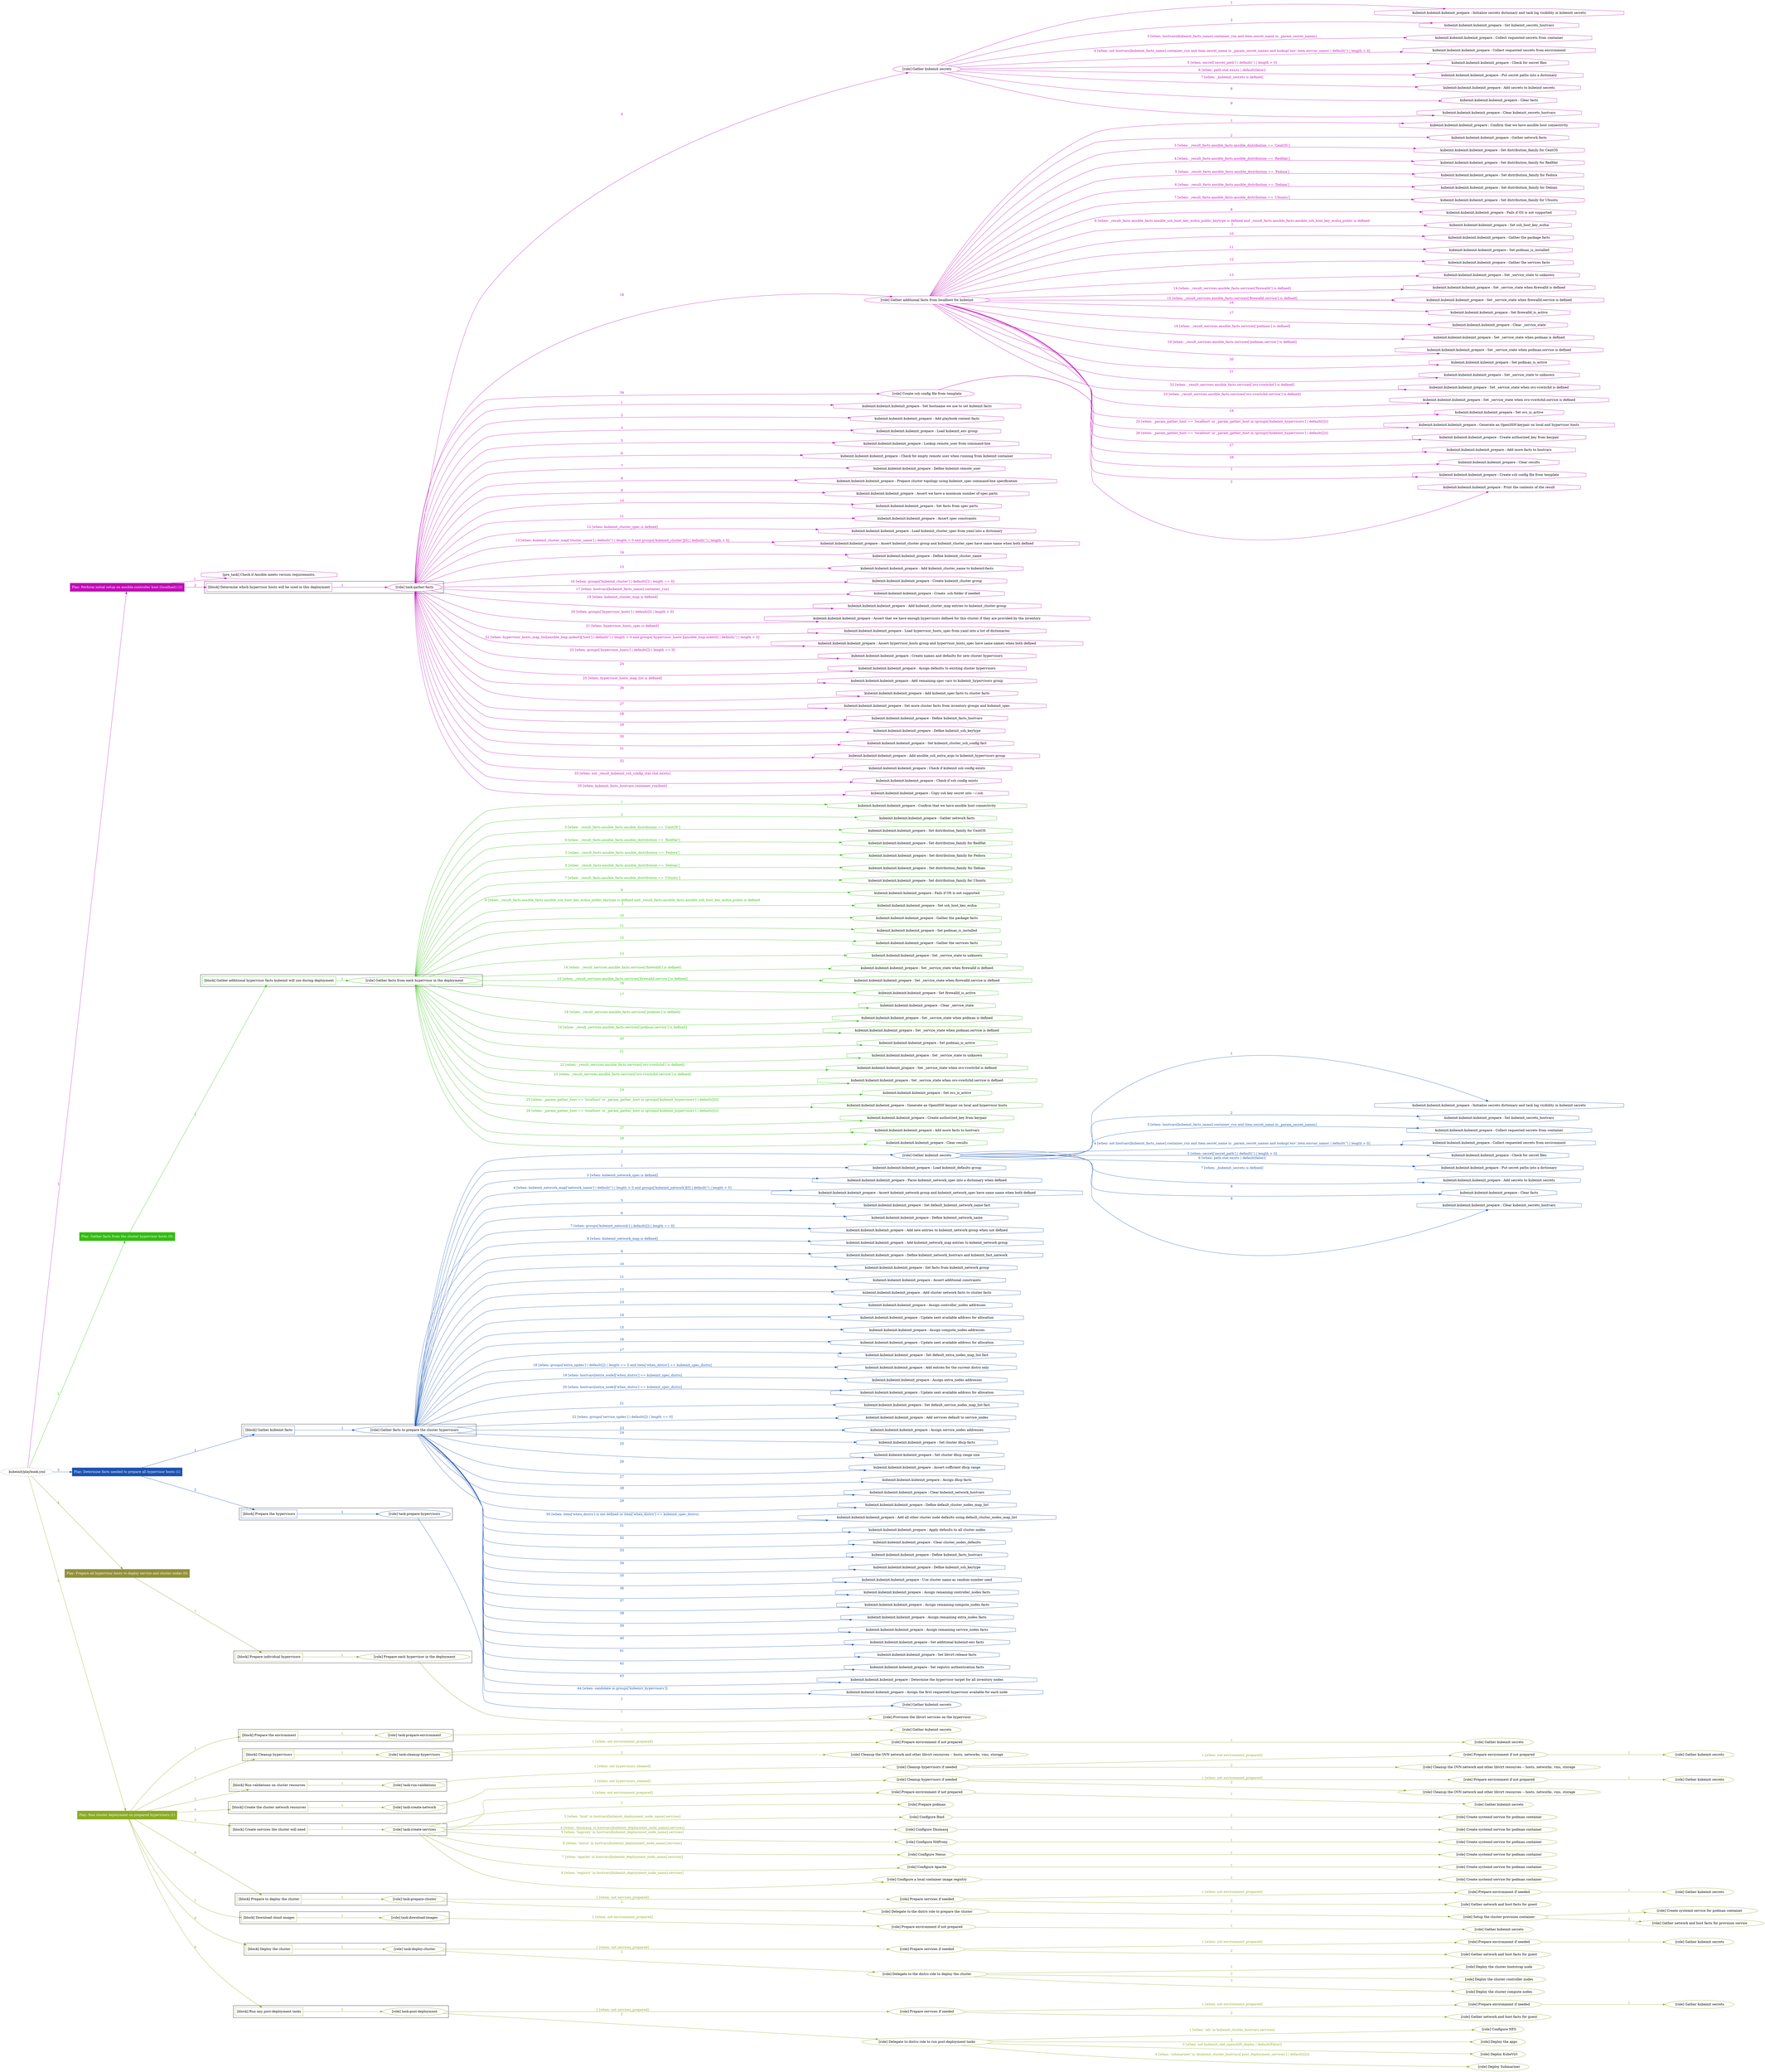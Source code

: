 digraph {
	graph [concentrate=true ordering=in rankdir=LR ratio=fill]
	edge [esep=5 sep=10]
	"kubeinit/playbook.yml" [URL="/home/runner/work/kubeinit/kubeinit/kubeinit/playbook.yml" id=playbook_c780fd87 style=dotted]
	play_d67755fe [label="Play: Perform initial setup on ansible-controller host (localhost) (1)" URL="/home/runner/work/kubeinit/kubeinit/kubeinit/playbook.yml" color="#c00cb7" fontcolor="#ffffff" id=play_d67755fe shape=box style=filled tooltip=localhost]
	"kubeinit/playbook.yml" -> play_d67755fe [label="1 " color="#c00cb7" fontcolor="#c00cb7" id=edge_703d19eb labeltooltip="1 " tooltip="1 "]
	subgraph "Gather kubeinit secrets" {
		role_31ffa7c8 [label="[role] Gather kubeinit secrets" URL="/home/runner/.ansible/collections/ansible_collections/kubeinit/kubeinit/roles/kubeinit_prepare/tasks/build_hypervisors_group.yml" color="#c00cb7" id=role_31ffa7c8 tooltip="Gather kubeinit secrets"]
		task_8e2190eb [label="kubeinit.kubeinit.kubeinit_prepare : Initialize secrets dictionary and task log visibility in kubeinit secrets" URL="/home/runner/.ansible/collections/ansible_collections/kubeinit/kubeinit/roles/kubeinit_prepare/tasks/gather_kubeinit_secrets.yml" color="#c00cb7" id=task_8e2190eb shape=octagon tooltip="kubeinit.kubeinit.kubeinit_prepare : Initialize secrets dictionary and task log visibility in kubeinit secrets"]
		role_31ffa7c8 -> task_8e2190eb [label="1 " color="#c00cb7" fontcolor="#c00cb7" id=edge_656012e1 labeltooltip="1 " tooltip="1 "]
		task_5c2479b7 [label="kubeinit.kubeinit.kubeinit_prepare : Set kubeinit_secrets_hostvars" URL="/home/runner/.ansible/collections/ansible_collections/kubeinit/kubeinit/roles/kubeinit_prepare/tasks/gather_kubeinit_secrets.yml" color="#c00cb7" id=task_5c2479b7 shape=octagon tooltip="kubeinit.kubeinit.kubeinit_prepare : Set kubeinit_secrets_hostvars"]
		role_31ffa7c8 -> task_5c2479b7 [label="2 " color="#c00cb7" fontcolor="#c00cb7" id=edge_8227fe61 labeltooltip="2 " tooltip="2 "]
		task_8af6b807 [label="kubeinit.kubeinit.kubeinit_prepare : Collect requested secrets from container" URL="/home/runner/.ansible/collections/ansible_collections/kubeinit/kubeinit/roles/kubeinit_prepare/tasks/gather_kubeinit_secrets.yml" color="#c00cb7" id=task_8af6b807 shape=octagon tooltip="kubeinit.kubeinit.kubeinit_prepare : Collect requested secrets from container"]
		role_31ffa7c8 -> task_8af6b807 [label="3 [when: hostvars[kubeinit_facts_name].container_run and item.secret_name in _param_secret_names]" color="#c00cb7" fontcolor="#c00cb7" id=edge_54fa80ff labeltooltip="3 [when: hostvars[kubeinit_facts_name].container_run and item.secret_name in _param_secret_names]" tooltip="3 [when: hostvars[kubeinit_facts_name].container_run and item.secret_name in _param_secret_names]"]
		task_26e5f5d1 [label="kubeinit.kubeinit.kubeinit_prepare : Collect requested secrets from environment" URL="/home/runner/.ansible/collections/ansible_collections/kubeinit/kubeinit/roles/kubeinit_prepare/tasks/gather_kubeinit_secrets.yml" color="#c00cb7" id=task_26e5f5d1 shape=octagon tooltip="kubeinit.kubeinit.kubeinit_prepare : Collect requested secrets from environment"]
		role_31ffa7c8 -> task_26e5f5d1 [label="4 [when: not hostvars[kubeinit_facts_name].container_run and item.secret_name in _param_secret_names and lookup('env',item.envvar_name) | default('') | length > 0]" color="#c00cb7" fontcolor="#c00cb7" id=edge_e233eafa labeltooltip="4 [when: not hostvars[kubeinit_facts_name].container_run and item.secret_name in _param_secret_names and lookup('env',item.envvar_name) | default('') | length > 0]" tooltip="4 [when: not hostvars[kubeinit_facts_name].container_run and item.secret_name in _param_secret_names and lookup('env',item.envvar_name) | default('') | length > 0]"]
		task_3d8be6ea [label="kubeinit.kubeinit.kubeinit_prepare : Check for secret files" URL="/home/runner/.ansible/collections/ansible_collections/kubeinit/kubeinit/roles/kubeinit_prepare/tasks/gather_kubeinit_secrets.yml" color="#c00cb7" id=task_3d8be6ea shape=octagon tooltip="kubeinit.kubeinit.kubeinit_prepare : Check for secret files"]
		role_31ffa7c8 -> task_3d8be6ea [label="5 [when: secret['secret_path'] | default('') | length > 0]" color="#c00cb7" fontcolor="#c00cb7" id=edge_9f0c1992 labeltooltip="5 [when: secret['secret_path'] | default('') | length > 0]" tooltip="5 [when: secret['secret_path'] | default('') | length > 0]"]
		task_690931cd [label="kubeinit.kubeinit.kubeinit_prepare : Put secret paths into a dictionary" URL="/home/runner/.ansible/collections/ansible_collections/kubeinit/kubeinit/roles/kubeinit_prepare/tasks/gather_kubeinit_secrets.yml" color="#c00cb7" id=task_690931cd shape=octagon tooltip="kubeinit.kubeinit.kubeinit_prepare : Put secret paths into a dictionary"]
		role_31ffa7c8 -> task_690931cd [label="6 [when: path.stat.exists | default(false)]" color="#c00cb7" fontcolor="#c00cb7" id=edge_0f79d0c4 labeltooltip="6 [when: path.stat.exists | default(false)]" tooltip="6 [when: path.stat.exists | default(false)]"]
		task_8b5c0ecb [label="kubeinit.kubeinit.kubeinit_prepare : Add secrets to kubeinit secrets" URL="/home/runner/.ansible/collections/ansible_collections/kubeinit/kubeinit/roles/kubeinit_prepare/tasks/gather_kubeinit_secrets.yml" color="#c00cb7" id=task_8b5c0ecb shape=octagon tooltip="kubeinit.kubeinit.kubeinit_prepare : Add secrets to kubeinit secrets"]
		role_31ffa7c8 -> task_8b5c0ecb [label="7 [when: _kubeinit_secrets is defined]" color="#c00cb7" fontcolor="#c00cb7" id=edge_7d7c9cff labeltooltip="7 [when: _kubeinit_secrets is defined]" tooltip="7 [when: _kubeinit_secrets is defined]"]
		task_785033a8 [label="kubeinit.kubeinit.kubeinit_prepare : Clear facts" URL="/home/runner/.ansible/collections/ansible_collections/kubeinit/kubeinit/roles/kubeinit_prepare/tasks/gather_kubeinit_secrets.yml" color="#c00cb7" id=task_785033a8 shape=octagon tooltip="kubeinit.kubeinit.kubeinit_prepare : Clear facts"]
		role_31ffa7c8 -> task_785033a8 [label="8 " color="#c00cb7" fontcolor="#c00cb7" id=edge_0ff395c8 labeltooltip="8 " tooltip="8 "]
		task_131eed8e [label="kubeinit.kubeinit.kubeinit_prepare : Clear kubeinit_secrets_hostvars" URL="/home/runner/.ansible/collections/ansible_collections/kubeinit/kubeinit/roles/kubeinit_prepare/tasks/gather_kubeinit_secrets.yml" color="#c00cb7" id=task_131eed8e shape=octagon tooltip="kubeinit.kubeinit.kubeinit_prepare : Clear kubeinit_secrets_hostvars"]
		role_31ffa7c8 -> task_131eed8e [label="9 " color="#c00cb7" fontcolor="#c00cb7" id=edge_75423363 labeltooltip="9 " tooltip="9 "]
	}
	subgraph "Gather additional facts from localhost for kubeinit" {
		role_bcfe27ab [label="[role] Gather additional facts from localhost for kubeinit" URL="/home/runner/.ansible/collections/ansible_collections/kubeinit/kubeinit/roles/kubeinit_prepare/tasks/build_hypervisors_group.yml" color="#c00cb7" id=role_bcfe27ab tooltip="Gather additional facts from localhost for kubeinit"]
		task_18ca0d71 [label="kubeinit.kubeinit.kubeinit_prepare : Confirm that we have ansible host connectivity" URL="/home/runner/.ansible/collections/ansible_collections/kubeinit/kubeinit/roles/kubeinit_prepare/tasks/gather_host_facts.yml" color="#c00cb7" id=task_18ca0d71 shape=octagon tooltip="kubeinit.kubeinit.kubeinit_prepare : Confirm that we have ansible host connectivity"]
		role_bcfe27ab -> task_18ca0d71 [label="1 " color="#c00cb7" fontcolor="#c00cb7" id=edge_0aff5a9f labeltooltip="1 " tooltip="1 "]
		task_b70bbd21 [label="kubeinit.kubeinit.kubeinit_prepare : Gather network facts" URL="/home/runner/.ansible/collections/ansible_collections/kubeinit/kubeinit/roles/kubeinit_prepare/tasks/gather_host_facts.yml" color="#c00cb7" id=task_b70bbd21 shape=octagon tooltip="kubeinit.kubeinit.kubeinit_prepare : Gather network facts"]
		role_bcfe27ab -> task_b70bbd21 [label="2 " color="#c00cb7" fontcolor="#c00cb7" id=edge_baa92760 labeltooltip="2 " tooltip="2 "]
		task_de5ee8c0 [label="kubeinit.kubeinit.kubeinit_prepare : Set distribution_family for CentOS" URL="/home/runner/.ansible/collections/ansible_collections/kubeinit/kubeinit/roles/kubeinit_prepare/tasks/gather_host_facts.yml" color="#c00cb7" id=task_de5ee8c0 shape=octagon tooltip="kubeinit.kubeinit.kubeinit_prepare : Set distribution_family for CentOS"]
		role_bcfe27ab -> task_de5ee8c0 [label="3 [when: _result_facts.ansible_facts.ansible_distribution == 'CentOS']" color="#c00cb7" fontcolor="#c00cb7" id=edge_c3d9afe9 labeltooltip="3 [when: _result_facts.ansible_facts.ansible_distribution == 'CentOS']" tooltip="3 [when: _result_facts.ansible_facts.ansible_distribution == 'CentOS']"]
		task_290b39c2 [label="kubeinit.kubeinit.kubeinit_prepare : Set distribution_family for RedHat" URL="/home/runner/.ansible/collections/ansible_collections/kubeinit/kubeinit/roles/kubeinit_prepare/tasks/gather_host_facts.yml" color="#c00cb7" id=task_290b39c2 shape=octagon tooltip="kubeinit.kubeinit.kubeinit_prepare : Set distribution_family for RedHat"]
		role_bcfe27ab -> task_290b39c2 [label="4 [when: _result_facts.ansible_facts.ansible_distribution == 'RedHat']" color="#c00cb7" fontcolor="#c00cb7" id=edge_5ae383fc labeltooltip="4 [when: _result_facts.ansible_facts.ansible_distribution == 'RedHat']" tooltip="4 [when: _result_facts.ansible_facts.ansible_distribution == 'RedHat']"]
		task_dc83fa1e [label="kubeinit.kubeinit.kubeinit_prepare : Set distribution_family for Fedora" URL="/home/runner/.ansible/collections/ansible_collections/kubeinit/kubeinit/roles/kubeinit_prepare/tasks/gather_host_facts.yml" color="#c00cb7" id=task_dc83fa1e shape=octagon tooltip="kubeinit.kubeinit.kubeinit_prepare : Set distribution_family for Fedora"]
		role_bcfe27ab -> task_dc83fa1e [label="5 [when: _result_facts.ansible_facts.ansible_distribution == 'Fedora']" color="#c00cb7" fontcolor="#c00cb7" id=edge_3b221f2a labeltooltip="5 [when: _result_facts.ansible_facts.ansible_distribution == 'Fedora']" tooltip="5 [when: _result_facts.ansible_facts.ansible_distribution == 'Fedora']"]
		task_8820df12 [label="kubeinit.kubeinit.kubeinit_prepare : Set distribution_family for Debian" URL="/home/runner/.ansible/collections/ansible_collections/kubeinit/kubeinit/roles/kubeinit_prepare/tasks/gather_host_facts.yml" color="#c00cb7" id=task_8820df12 shape=octagon tooltip="kubeinit.kubeinit.kubeinit_prepare : Set distribution_family for Debian"]
		role_bcfe27ab -> task_8820df12 [label="6 [when: _result_facts.ansible_facts.ansible_distribution == 'Debian']" color="#c00cb7" fontcolor="#c00cb7" id=edge_b0cc2f30 labeltooltip="6 [when: _result_facts.ansible_facts.ansible_distribution == 'Debian']" tooltip="6 [when: _result_facts.ansible_facts.ansible_distribution == 'Debian']"]
		task_e20d24d3 [label="kubeinit.kubeinit.kubeinit_prepare : Set distribution_family for Ubuntu" URL="/home/runner/.ansible/collections/ansible_collections/kubeinit/kubeinit/roles/kubeinit_prepare/tasks/gather_host_facts.yml" color="#c00cb7" id=task_e20d24d3 shape=octagon tooltip="kubeinit.kubeinit.kubeinit_prepare : Set distribution_family for Ubuntu"]
		role_bcfe27ab -> task_e20d24d3 [label="7 [when: _result_facts.ansible_facts.ansible_distribution == 'Ubuntu']" color="#c00cb7" fontcolor="#c00cb7" id=edge_8dbf3d18 labeltooltip="7 [when: _result_facts.ansible_facts.ansible_distribution == 'Ubuntu']" tooltip="7 [when: _result_facts.ansible_facts.ansible_distribution == 'Ubuntu']"]
		task_77870667 [label="kubeinit.kubeinit.kubeinit_prepare : Fails if OS is not supported" URL="/home/runner/.ansible/collections/ansible_collections/kubeinit/kubeinit/roles/kubeinit_prepare/tasks/gather_host_facts.yml" color="#c00cb7" id=task_77870667 shape=octagon tooltip="kubeinit.kubeinit.kubeinit_prepare : Fails if OS is not supported"]
		role_bcfe27ab -> task_77870667 [label="8 " color="#c00cb7" fontcolor="#c00cb7" id=edge_6bada9e6 labeltooltip="8 " tooltip="8 "]
		task_7310cd86 [label="kubeinit.kubeinit.kubeinit_prepare : Set ssh_host_key_ecdsa" URL="/home/runner/.ansible/collections/ansible_collections/kubeinit/kubeinit/roles/kubeinit_prepare/tasks/gather_host_facts.yml" color="#c00cb7" id=task_7310cd86 shape=octagon tooltip="kubeinit.kubeinit.kubeinit_prepare : Set ssh_host_key_ecdsa"]
		role_bcfe27ab -> task_7310cd86 [label="9 [when: _result_facts.ansible_facts.ansible_ssh_host_key_ecdsa_public_keytype is defined and _result_facts.ansible_facts.ansible_ssh_host_key_ecdsa_public is defined
]" color="#c00cb7" fontcolor="#c00cb7" id=edge_89d2f96a labeltooltip="9 [when: _result_facts.ansible_facts.ansible_ssh_host_key_ecdsa_public_keytype is defined and _result_facts.ansible_facts.ansible_ssh_host_key_ecdsa_public is defined
]" tooltip="9 [when: _result_facts.ansible_facts.ansible_ssh_host_key_ecdsa_public_keytype is defined and _result_facts.ansible_facts.ansible_ssh_host_key_ecdsa_public is defined
]"]
		task_5dff10cb [label="kubeinit.kubeinit.kubeinit_prepare : Gather the package facts" URL="/home/runner/.ansible/collections/ansible_collections/kubeinit/kubeinit/roles/kubeinit_prepare/tasks/gather_host_facts.yml" color="#c00cb7" id=task_5dff10cb shape=octagon tooltip="kubeinit.kubeinit.kubeinit_prepare : Gather the package facts"]
		role_bcfe27ab -> task_5dff10cb [label="10 " color="#c00cb7" fontcolor="#c00cb7" id=edge_88171d21 labeltooltip="10 " tooltip="10 "]
		task_87e8ac16 [label="kubeinit.kubeinit.kubeinit_prepare : Set podman_is_installed" URL="/home/runner/.ansible/collections/ansible_collections/kubeinit/kubeinit/roles/kubeinit_prepare/tasks/gather_host_facts.yml" color="#c00cb7" id=task_87e8ac16 shape=octagon tooltip="kubeinit.kubeinit.kubeinit_prepare : Set podman_is_installed"]
		role_bcfe27ab -> task_87e8ac16 [label="11 " color="#c00cb7" fontcolor="#c00cb7" id=edge_632997dc labeltooltip="11 " tooltip="11 "]
		task_c57f9bec [label="kubeinit.kubeinit.kubeinit_prepare : Gather the services facts" URL="/home/runner/.ansible/collections/ansible_collections/kubeinit/kubeinit/roles/kubeinit_prepare/tasks/gather_host_facts.yml" color="#c00cb7" id=task_c57f9bec shape=octagon tooltip="kubeinit.kubeinit.kubeinit_prepare : Gather the services facts"]
		role_bcfe27ab -> task_c57f9bec [label="12 " color="#c00cb7" fontcolor="#c00cb7" id=edge_5cce35e6 labeltooltip="12 " tooltip="12 "]
		task_a7a5912e [label="kubeinit.kubeinit.kubeinit_prepare : Set _service_state to unknown" URL="/home/runner/.ansible/collections/ansible_collections/kubeinit/kubeinit/roles/kubeinit_prepare/tasks/gather_host_facts.yml" color="#c00cb7" id=task_a7a5912e shape=octagon tooltip="kubeinit.kubeinit.kubeinit_prepare : Set _service_state to unknown"]
		role_bcfe27ab -> task_a7a5912e [label="13 " color="#c00cb7" fontcolor="#c00cb7" id=edge_aab27a63 labeltooltip="13 " tooltip="13 "]
		task_05652a7f [label="kubeinit.kubeinit.kubeinit_prepare : Set _service_state when firewalld is defined" URL="/home/runner/.ansible/collections/ansible_collections/kubeinit/kubeinit/roles/kubeinit_prepare/tasks/gather_host_facts.yml" color="#c00cb7" id=task_05652a7f shape=octagon tooltip="kubeinit.kubeinit.kubeinit_prepare : Set _service_state when firewalld is defined"]
		role_bcfe27ab -> task_05652a7f [label="14 [when: _result_services.ansible_facts.services['firewalld'] is defined]" color="#c00cb7" fontcolor="#c00cb7" id=edge_1c2ad135 labeltooltip="14 [when: _result_services.ansible_facts.services['firewalld'] is defined]" tooltip="14 [when: _result_services.ansible_facts.services['firewalld'] is defined]"]
		task_d8750143 [label="kubeinit.kubeinit.kubeinit_prepare : Set _service_state when firewalld.service is defined" URL="/home/runner/.ansible/collections/ansible_collections/kubeinit/kubeinit/roles/kubeinit_prepare/tasks/gather_host_facts.yml" color="#c00cb7" id=task_d8750143 shape=octagon tooltip="kubeinit.kubeinit.kubeinit_prepare : Set _service_state when firewalld.service is defined"]
		role_bcfe27ab -> task_d8750143 [label="15 [when: _result_services.ansible_facts.services['firewalld.service'] is defined]" color="#c00cb7" fontcolor="#c00cb7" id=edge_d806e8b1 labeltooltip="15 [when: _result_services.ansible_facts.services['firewalld.service'] is defined]" tooltip="15 [when: _result_services.ansible_facts.services['firewalld.service'] is defined]"]
		task_457c0f63 [label="kubeinit.kubeinit.kubeinit_prepare : Set firewalld_is_active" URL="/home/runner/.ansible/collections/ansible_collections/kubeinit/kubeinit/roles/kubeinit_prepare/tasks/gather_host_facts.yml" color="#c00cb7" id=task_457c0f63 shape=octagon tooltip="kubeinit.kubeinit.kubeinit_prepare : Set firewalld_is_active"]
		role_bcfe27ab -> task_457c0f63 [label="16 " color="#c00cb7" fontcolor="#c00cb7" id=edge_de67b88c labeltooltip="16 " tooltip="16 "]
		task_d961bd08 [label="kubeinit.kubeinit.kubeinit_prepare : Clear _service_state" URL="/home/runner/.ansible/collections/ansible_collections/kubeinit/kubeinit/roles/kubeinit_prepare/tasks/gather_host_facts.yml" color="#c00cb7" id=task_d961bd08 shape=octagon tooltip="kubeinit.kubeinit.kubeinit_prepare : Clear _service_state"]
		role_bcfe27ab -> task_d961bd08 [label="17 " color="#c00cb7" fontcolor="#c00cb7" id=edge_49932a44 labeltooltip="17 " tooltip="17 "]
		task_d6f904ee [label="kubeinit.kubeinit.kubeinit_prepare : Set _service_state when podman is defined" URL="/home/runner/.ansible/collections/ansible_collections/kubeinit/kubeinit/roles/kubeinit_prepare/tasks/gather_host_facts.yml" color="#c00cb7" id=task_d6f904ee shape=octagon tooltip="kubeinit.kubeinit.kubeinit_prepare : Set _service_state when podman is defined"]
		role_bcfe27ab -> task_d6f904ee [label="18 [when: _result_services.ansible_facts.services['podman'] is defined]" color="#c00cb7" fontcolor="#c00cb7" id=edge_30909502 labeltooltip="18 [when: _result_services.ansible_facts.services['podman'] is defined]" tooltip="18 [when: _result_services.ansible_facts.services['podman'] is defined]"]
		task_0db7ebf5 [label="kubeinit.kubeinit.kubeinit_prepare : Set _service_state when podman.service is defined" URL="/home/runner/.ansible/collections/ansible_collections/kubeinit/kubeinit/roles/kubeinit_prepare/tasks/gather_host_facts.yml" color="#c00cb7" id=task_0db7ebf5 shape=octagon tooltip="kubeinit.kubeinit.kubeinit_prepare : Set _service_state when podman.service is defined"]
		role_bcfe27ab -> task_0db7ebf5 [label="19 [when: _result_services.ansible_facts.services['podman.service'] is defined]" color="#c00cb7" fontcolor="#c00cb7" id=edge_2517375c labeltooltip="19 [when: _result_services.ansible_facts.services['podman.service'] is defined]" tooltip="19 [when: _result_services.ansible_facts.services['podman.service'] is defined]"]
		task_adb24ca6 [label="kubeinit.kubeinit.kubeinit_prepare : Set podman_is_active" URL="/home/runner/.ansible/collections/ansible_collections/kubeinit/kubeinit/roles/kubeinit_prepare/tasks/gather_host_facts.yml" color="#c00cb7" id=task_adb24ca6 shape=octagon tooltip="kubeinit.kubeinit.kubeinit_prepare : Set podman_is_active"]
		role_bcfe27ab -> task_adb24ca6 [label="20 " color="#c00cb7" fontcolor="#c00cb7" id=edge_d5e49288 labeltooltip="20 " tooltip="20 "]
		task_64e7adcf [label="kubeinit.kubeinit.kubeinit_prepare : Set _service_state to unknown" URL="/home/runner/.ansible/collections/ansible_collections/kubeinit/kubeinit/roles/kubeinit_prepare/tasks/gather_host_facts.yml" color="#c00cb7" id=task_64e7adcf shape=octagon tooltip="kubeinit.kubeinit.kubeinit_prepare : Set _service_state to unknown"]
		role_bcfe27ab -> task_64e7adcf [label="21 " color="#c00cb7" fontcolor="#c00cb7" id=edge_4c2b4aa4 labeltooltip="21 " tooltip="21 "]
		task_ab8447ab [label="kubeinit.kubeinit.kubeinit_prepare : Set _service_state when ovs-vswitchd is defined" URL="/home/runner/.ansible/collections/ansible_collections/kubeinit/kubeinit/roles/kubeinit_prepare/tasks/gather_host_facts.yml" color="#c00cb7" id=task_ab8447ab shape=octagon tooltip="kubeinit.kubeinit.kubeinit_prepare : Set _service_state when ovs-vswitchd is defined"]
		role_bcfe27ab -> task_ab8447ab [label="22 [when: _result_services.ansible_facts.services['ovs-vswitchd'] is defined]" color="#c00cb7" fontcolor="#c00cb7" id=edge_e9ed95af labeltooltip="22 [when: _result_services.ansible_facts.services['ovs-vswitchd'] is defined]" tooltip="22 [when: _result_services.ansible_facts.services['ovs-vswitchd'] is defined]"]
		task_8bd043c3 [label="kubeinit.kubeinit.kubeinit_prepare : Set _service_state when ovs-vswitchd.service is defined" URL="/home/runner/.ansible/collections/ansible_collections/kubeinit/kubeinit/roles/kubeinit_prepare/tasks/gather_host_facts.yml" color="#c00cb7" id=task_8bd043c3 shape=octagon tooltip="kubeinit.kubeinit.kubeinit_prepare : Set _service_state when ovs-vswitchd.service is defined"]
		role_bcfe27ab -> task_8bd043c3 [label="23 [when: _result_services.ansible_facts.services['ovs-vswitchd.service'] is defined]" color="#c00cb7" fontcolor="#c00cb7" id=edge_629a3458 labeltooltip="23 [when: _result_services.ansible_facts.services['ovs-vswitchd.service'] is defined]" tooltip="23 [when: _result_services.ansible_facts.services['ovs-vswitchd.service'] is defined]"]
		task_ee900a54 [label="kubeinit.kubeinit.kubeinit_prepare : Set ovs_is_active" URL="/home/runner/.ansible/collections/ansible_collections/kubeinit/kubeinit/roles/kubeinit_prepare/tasks/gather_host_facts.yml" color="#c00cb7" id=task_ee900a54 shape=octagon tooltip="kubeinit.kubeinit.kubeinit_prepare : Set ovs_is_active"]
		role_bcfe27ab -> task_ee900a54 [label="24 " color="#c00cb7" fontcolor="#c00cb7" id=edge_b03a6e1c labeltooltip="24 " tooltip="24 "]
		task_9d08d4d0 [label="kubeinit.kubeinit.kubeinit_prepare : Generate an OpenSSH keypair on local and hypervisor hosts" URL="/home/runner/.ansible/collections/ansible_collections/kubeinit/kubeinit/roles/kubeinit_prepare/tasks/gather_host_facts.yml" color="#c00cb7" id=task_9d08d4d0 shape=octagon tooltip="kubeinit.kubeinit.kubeinit_prepare : Generate an OpenSSH keypair on local and hypervisor hosts"]
		role_bcfe27ab -> task_9d08d4d0 [label="25 [when: _param_gather_host == 'localhost' or _param_gather_host in (groups['kubeinit_hypervisors'] | default([]))]" color="#c00cb7" fontcolor="#c00cb7" id=edge_a5026ba5 labeltooltip="25 [when: _param_gather_host == 'localhost' or _param_gather_host in (groups['kubeinit_hypervisors'] | default([]))]" tooltip="25 [when: _param_gather_host == 'localhost' or _param_gather_host in (groups['kubeinit_hypervisors'] | default([]))]"]
		task_04fa5579 [label="kubeinit.kubeinit.kubeinit_prepare : Create authorized_key from keypair" URL="/home/runner/.ansible/collections/ansible_collections/kubeinit/kubeinit/roles/kubeinit_prepare/tasks/gather_host_facts.yml" color="#c00cb7" id=task_04fa5579 shape=octagon tooltip="kubeinit.kubeinit.kubeinit_prepare : Create authorized_key from keypair"]
		role_bcfe27ab -> task_04fa5579 [label="26 [when: _param_gather_host == 'localhost' or _param_gather_host in (groups['kubeinit_hypervisors'] | default([]))]" color="#c00cb7" fontcolor="#c00cb7" id=edge_9f88f983 labeltooltip="26 [when: _param_gather_host == 'localhost' or _param_gather_host in (groups['kubeinit_hypervisors'] | default([]))]" tooltip="26 [when: _param_gather_host == 'localhost' or _param_gather_host in (groups['kubeinit_hypervisors'] | default([]))]"]
		task_6ce3c586 [label="kubeinit.kubeinit.kubeinit_prepare : Add more facts to hostvars" URL="/home/runner/.ansible/collections/ansible_collections/kubeinit/kubeinit/roles/kubeinit_prepare/tasks/gather_host_facts.yml" color="#c00cb7" id=task_6ce3c586 shape=octagon tooltip="kubeinit.kubeinit.kubeinit_prepare : Add more facts to hostvars"]
		role_bcfe27ab -> task_6ce3c586 [label="27 " color="#c00cb7" fontcolor="#c00cb7" id=edge_aff50e33 labeltooltip="27 " tooltip="27 "]
		task_7ba57c38 [label="kubeinit.kubeinit.kubeinit_prepare : Clear results" URL="/home/runner/.ansible/collections/ansible_collections/kubeinit/kubeinit/roles/kubeinit_prepare/tasks/gather_host_facts.yml" color="#c00cb7" id=task_7ba57c38 shape=octagon tooltip="kubeinit.kubeinit.kubeinit_prepare : Clear results"]
		role_bcfe27ab -> task_7ba57c38 [label="28 " color="#c00cb7" fontcolor="#c00cb7" id=edge_3d7ab817 labeltooltip="28 " tooltip="28 "]
	}
	subgraph "Create ssh config file from template" {
		role_41b96b7c [label="[role] Create ssh config file from template" URL="/home/runner/.ansible/collections/ansible_collections/kubeinit/kubeinit/roles/kubeinit_prepare/tasks/build_hypervisors_group.yml" color="#c00cb7" id=role_41b96b7c tooltip="Create ssh config file from template"]
		task_0e09a604 [label="kubeinit.kubeinit.kubeinit_prepare : Create ssh config file from template" URL="/home/runner/.ansible/collections/ansible_collections/kubeinit/kubeinit/roles/kubeinit_prepare/tasks/create_host_ssh_config.yml" color="#c00cb7" id=task_0e09a604 shape=octagon tooltip="kubeinit.kubeinit.kubeinit_prepare : Create ssh config file from template"]
		role_41b96b7c -> task_0e09a604 [label="1 " color="#c00cb7" fontcolor="#c00cb7" id=edge_9e692fed labeltooltip="1 " tooltip="1 "]
		task_1f3df02a [label="kubeinit.kubeinit.kubeinit_prepare : Print the contents of the result" URL="/home/runner/.ansible/collections/ansible_collections/kubeinit/kubeinit/roles/kubeinit_prepare/tasks/create_host_ssh_config.yml" color="#c00cb7" id=task_1f3df02a shape=octagon tooltip="kubeinit.kubeinit.kubeinit_prepare : Print the contents of the result"]
		role_41b96b7c -> task_1f3df02a [label="2 " color="#c00cb7" fontcolor="#c00cb7" id=edge_3c79e6e4 labeltooltip="2 " tooltip="2 "]
	}
	subgraph "task-gather-facts" {
		role_53e66a13 [label="[role] task-gather-facts" URL="/home/runner/work/kubeinit/kubeinit/kubeinit/playbook.yml" color="#c00cb7" id=role_53e66a13 tooltip="task-gather-facts"]
		task_5583b23d [label="kubeinit.kubeinit.kubeinit_prepare : Set hostname we use to set kubeinit facts" URL="/home/runner/.ansible/collections/ansible_collections/kubeinit/kubeinit/roles/kubeinit_prepare/tasks/build_hypervisors_group.yml" color="#c00cb7" id=task_5583b23d shape=octagon tooltip="kubeinit.kubeinit.kubeinit_prepare : Set hostname we use to set kubeinit facts"]
		role_53e66a13 -> task_5583b23d [label="1 " color="#c00cb7" fontcolor="#c00cb7" id=edge_4d17bb36 labeltooltip="1 " tooltip="1 "]
		task_78919922 [label="kubeinit.kubeinit.kubeinit_prepare : Add playbook context facts" URL="/home/runner/.ansible/collections/ansible_collections/kubeinit/kubeinit/roles/kubeinit_prepare/tasks/build_hypervisors_group.yml" color="#c00cb7" id=task_78919922 shape=octagon tooltip="kubeinit.kubeinit.kubeinit_prepare : Add playbook context facts"]
		role_53e66a13 -> task_78919922 [label="2 " color="#c00cb7" fontcolor="#c00cb7" id=edge_4598743d labeltooltip="2 " tooltip="2 "]
		task_9aba89da [label="kubeinit.kubeinit.kubeinit_prepare : Load kubeinit_env group" URL="/home/runner/.ansible/collections/ansible_collections/kubeinit/kubeinit/roles/kubeinit_prepare/tasks/build_hypervisors_group.yml" color="#c00cb7" id=task_9aba89da shape=octagon tooltip="kubeinit.kubeinit.kubeinit_prepare : Load kubeinit_env group"]
		role_53e66a13 -> task_9aba89da [label="3 " color="#c00cb7" fontcolor="#c00cb7" id=edge_283c9977 labeltooltip="3 " tooltip="3 "]
		role_53e66a13 -> role_31ffa7c8 [label="4 " color="#c00cb7" fontcolor="#c00cb7" id=edge_11014a26 labeltooltip="4 " tooltip="4 "]
		task_9105d29f [label="kubeinit.kubeinit.kubeinit_prepare : Lookup remote_user from command-line" URL="/home/runner/.ansible/collections/ansible_collections/kubeinit/kubeinit/roles/kubeinit_prepare/tasks/build_hypervisors_group.yml" color="#c00cb7" id=task_9105d29f shape=octagon tooltip="kubeinit.kubeinit.kubeinit_prepare : Lookup remote_user from command-line"]
		role_53e66a13 -> task_9105d29f [label="5 " color="#c00cb7" fontcolor="#c00cb7" id=edge_57407f85 labeltooltip="5 " tooltip="5 "]
		task_e14e5a10 [label="kubeinit.kubeinit.kubeinit_prepare : Check for empty remote user when running from kubeinit container" URL="/home/runner/.ansible/collections/ansible_collections/kubeinit/kubeinit/roles/kubeinit_prepare/tasks/build_hypervisors_group.yml" color="#c00cb7" id=task_e14e5a10 shape=octagon tooltip="kubeinit.kubeinit.kubeinit_prepare : Check for empty remote user when running from kubeinit container"]
		role_53e66a13 -> task_e14e5a10 [label="6 " color="#c00cb7" fontcolor="#c00cb7" id=edge_1f31a5e2 labeltooltip="6 " tooltip="6 "]
		task_3c07d890 [label="kubeinit.kubeinit.kubeinit_prepare : Define kubeinit remote_user" URL="/home/runner/.ansible/collections/ansible_collections/kubeinit/kubeinit/roles/kubeinit_prepare/tasks/build_hypervisors_group.yml" color="#c00cb7" id=task_3c07d890 shape=octagon tooltip="kubeinit.kubeinit.kubeinit_prepare : Define kubeinit remote_user"]
		role_53e66a13 -> task_3c07d890 [label="7 " color="#c00cb7" fontcolor="#c00cb7" id=edge_b4629422 labeltooltip="7 " tooltip="7 "]
		task_17175af6 [label="kubeinit.kubeinit.kubeinit_prepare : Prepare cluster topology using kubeinit_spec command-line specification" URL="/home/runner/.ansible/collections/ansible_collections/kubeinit/kubeinit/roles/kubeinit_prepare/tasks/build_hypervisors_group.yml" color="#c00cb7" id=task_17175af6 shape=octagon tooltip="kubeinit.kubeinit.kubeinit_prepare : Prepare cluster topology using kubeinit_spec command-line specification"]
		role_53e66a13 -> task_17175af6 [label="8 " color="#c00cb7" fontcolor="#c00cb7" id=edge_284222c1 labeltooltip="8 " tooltip="8 "]
		task_05f85500 [label="kubeinit.kubeinit.kubeinit_prepare : Assert we have a minimum number of spec parts" URL="/home/runner/.ansible/collections/ansible_collections/kubeinit/kubeinit/roles/kubeinit_prepare/tasks/build_hypervisors_group.yml" color="#c00cb7" id=task_05f85500 shape=octagon tooltip="kubeinit.kubeinit.kubeinit_prepare : Assert we have a minimum number of spec parts"]
		role_53e66a13 -> task_05f85500 [label="9 " color="#c00cb7" fontcolor="#c00cb7" id=edge_46d3e02e labeltooltip="9 " tooltip="9 "]
		task_46bf2c02 [label="kubeinit.kubeinit.kubeinit_prepare : Set facts from spec parts" URL="/home/runner/.ansible/collections/ansible_collections/kubeinit/kubeinit/roles/kubeinit_prepare/tasks/build_hypervisors_group.yml" color="#c00cb7" id=task_46bf2c02 shape=octagon tooltip="kubeinit.kubeinit.kubeinit_prepare : Set facts from spec parts"]
		role_53e66a13 -> task_46bf2c02 [label="10 " color="#c00cb7" fontcolor="#c00cb7" id=edge_7736d48c labeltooltip="10 " tooltip="10 "]
		task_12f23f46 [label="kubeinit.kubeinit.kubeinit_prepare : Assert spec constraints" URL="/home/runner/.ansible/collections/ansible_collections/kubeinit/kubeinit/roles/kubeinit_prepare/tasks/build_hypervisors_group.yml" color="#c00cb7" id=task_12f23f46 shape=octagon tooltip="kubeinit.kubeinit.kubeinit_prepare : Assert spec constraints"]
		role_53e66a13 -> task_12f23f46 [label="11 " color="#c00cb7" fontcolor="#c00cb7" id=edge_9d40f15a labeltooltip="11 " tooltip="11 "]
		task_dec59db5 [label="kubeinit.kubeinit.kubeinit_prepare : Load kubeinit_cluster_spec from yaml into a dictionary" URL="/home/runner/.ansible/collections/ansible_collections/kubeinit/kubeinit/roles/kubeinit_prepare/tasks/build_hypervisors_group.yml" color="#c00cb7" id=task_dec59db5 shape=octagon tooltip="kubeinit.kubeinit.kubeinit_prepare : Load kubeinit_cluster_spec from yaml into a dictionary"]
		role_53e66a13 -> task_dec59db5 [label="12 [when: kubeinit_cluster_spec is defined]" color="#c00cb7" fontcolor="#c00cb7" id=edge_43ea8b86 labeltooltip="12 [when: kubeinit_cluster_spec is defined]" tooltip="12 [when: kubeinit_cluster_spec is defined]"]
		task_8c4efa79 [label="kubeinit.kubeinit.kubeinit_prepare : Assert kubeinit_cluster group and kubeinit_cluster_spec have same name when both defined" URL="/home/runner/.ansible/collections/ansible_collections/kubeinit/kubeinit/roles/kubeinit_prepare/tasks/build_hypervisors_group.yml" color="#c00cb7" id=task_8c4efa79 shape=octagon tooltip="kubeinit.kubeinit.kubeinit_prepare : Assert kubeinit_cluster group and kubeinit_cluster_spec have same name when both defined"]
		role_53e66a13 -> task_8c4efa79 [label="13 [when: kubeinit_cluster_map['cluster_name'] | default('') | length > 0 and groups['kubeinit_cluster'][0] | default('') | length > 0]" color="#c00cb7" fontcolor="#c00cb7" id=edge_5fabe0c8 labeltooltip="13 [when: kubeinit_cluster_map['cluster_name'] | default('') | length > 0 and groups['kubeinit_cluster'][0] | default('') | length > 0]" tooltip="13 [when: kubeinit_cluster_map['cluster_name'] | default('') | length > 0 and groups['kubeinit_cluster'][0] | default('') | length > 0]"]
		task_e60fb727 [label="kubeinit.kubeinit.kubeinit_prepare : Define kubeinit_cluster_name" URL="/home/runner/.ansible/collections/ansible_collections/kubeinit/kubeinit/roles/kubeinit_prepare/tasks/build_hypervisors_group.yml" color="#c00cb7" id=task_e60fb727 shape=octagon tooltip="kubeinit.kubeinit.kubeinit_prepare : Define kubeinit_cluster_name"]
		role_53e66a13 -> task_e60fb727 [label="14 " color="#c00cb7" fontcolor="#c00cb7" id=edge_af9c1ae2 labeltooltip="14 " tooltip="14 "]
		task_cf22489b [label="kubeinit.kubeinit.kubeinit_prepare : Add kubeinit_cluster_name to kubeinit-facts" URL="/home/runner/.ansible/collections/ansible_collections/kubeinit/kubeinit/roles/kubeinit_prepare/tasks/build_hypervisors_group.yml" color="#c00cb7" id=task_cf22489b shape=octagon tooltip="kubeinit.kubeinit.kubeinit_prepare : Add kubeinit_cluster_name to kubeinit-facts"]
		role_53e66a13 -> task_cf22489b [label="15 " color="#c00cb7" fontcolor="#c00cb7" id=edge_14acd474 labeltooltip="15 " tooltip="15 "]
		task_0c531de4 [label="kubeinit.kubeinit.kubeinit_prepare : Create kubeinit_cluster group" URL="/home/runner/.ansible/collections/ansible_collections/kubeinit/kubeinit/roles/kubeinit_prepare/tasks/build_hypervisors_group.yml" color="#c00cb7" id=task_0c531de4 shape=octagon tooltip="kubeinit.kubeinit.kubeinit_prepare : Create kubeinit_cluster group"]
		role_53e66a13 -> task_0c531de4 [label="16 [when: groups['kubeinit_cluster'] | default([]) | length == 0]" color="#c00cb7" fontcolor="#c00cb7" id=edge_f21a55c8 labeltooltip="16 [when: groups['kubeinit_cluster'] | default([]) | length == 0]" tooltip="16 [when: groups['kubeinit_cluster'] | default([]) | length == 0]"]
		task_5ff6f247 [label="kubeinit.kubeinit.kubeinit_prepare : Create .ssh folder if needed" URL="/home/runner/.ansible/collections/ansible_collections/kubeinit/kubeinit/roles/kubeinit_prepare/tasks/build_hypervisors_group.yml" color="#c00cb7" id=task_5ff6f247 shape=octagon tooltip="kubeinit.kubeinit.kubeinit_prepare : Create .ssh folder if needed"]
		role_53e66a13 -> task_5ff6f247 [label="17 [when: hostvars[kubeinit_facts_name].container_run]" color="#c00cb7" fontcolor="#c00cb7" id=edge_95d155ad labeltooltip="17 [when: hostvars[kubeinit_facts_name].container_run]" tooltip="17 [when: hostvars[kubeinit_facts_name].container_run]"]
		role_53e66a13 -> role_bcfe27ab [label="18 " color="#c00cb7" fontcolor="#c00cb7" id=edge_bd12d288 labeltooltip="18 " tooltip="18 "]
		task_6b164921 [label="kubeinit.kubeinit.kubeinit_prepare : Add kubeinit_cluster_map entries to kubeinit_cluster group" URL="/home/runner/.ansible/collections/ansible_collections/kubeinit/kubeinit/roles/kubeinit_prepare/tasks/build_hypervisors_group.yml" color="#c00cb7" id=task_6b164921 shape=octagon tooltip="kubeinit.kubeinit.kubeinit_prepare : Add kubeinit_cluster_map entries to kubeinit_cluster group"]
		role_53e66a13 -> task_6b164921 [label="19 [when: kubeinit_cluster_map is defined]" color="#c00cb7" fontcolor="#c00cb7" id=edge_280997af labeltooltip="19 [when: kubeinit_cluster_map is defined]" tooltip="19 [when: kubeinit_cluster_map is defined]"]
		task_4219b740 [label="kubeinit.kubeinit.kubeinit_prepare : Assert that we have enough hypervisors defined for this cluster if they are provided by the inventory" URL="/home/runner/.ansible/collections/ansible_collections/kubeinit/kubeinit/roles/kubeinit_prepare/tasks/build_hypervisors_group.yml" color="#c00cb7" id=task_4219b740 shape=octagon tooltip="kubeinit.kubeinit.kubeinit_prepare : Assert that we have enough hypervisors defined for this cluster if they are provided by the inventory"]
		role_53e66a13 -> task_4219b740 [label="20 [when: groups['hypervisor_hosts'] | default([]) | length > 0]" color="#c00cb7" fontcolor="#c00cb7" id=edge_a2121265 labeltooltip="20 [when: groups['hypervisor_hosts'] | default([]) | length > 0]" tooltip="20 [when: groups['hypervisor_hosts'] | default([]) | length > 0]"]
		task_c8822f9e [label="kubeinit.kubeinit.kubeinit_prepare : Load hypervisor_hosts_spec from yaml into a list of dictionaries" URL="/home/runner/.ansible/collections/ansible_collections/kubeinit/kubeinit/roles/kubeinit_prepare/tasks/build_hypervisors_group.yml" color="#c00cb7" id=task_c8822f9e shape=octagon tooltip="kubeinit.kubeinit.kubeinit_prepare : Load hypervisor_hosts_spec from yaml into a list of dictionaries"]
		role_53e66a13 -> task_c8822f9e [label="21 [when: hypervisor_hosts_spec is defined]" color="#c00cb7" fontcolor="#c00cb7" id=edge_2d726cfa labeltooltip="21 [when: hypervisor_hosts_spec is defined]" tooltip="21 [when: hypervisor_hosts_spec is defined]"]
		task_ed40551a [label="kubeinit.kubeinit.kubeinit_prepare : Assert hypervisor_hosts group and hypervisor_hosts_spec have same names when both defined" URL="/home/runner/.ansible/collections/ansible_collections/kubeinit/kubeinit/roles/kubeinit_prepare/tasks/build_hypervisors_group.yml" color="#c00cb7" id=task_ed40551a shape=octagon tooltip="kubeinit.kubeinit.kubeinit_prepare : Assert hypervisor_hosts group and hypervisor_hosts_spec have same names when both defined"]
		role_53e66a13 -> task_ed40551a [label="22 [when: hypervisor_hosts_map_list[ansible_loop.index0]['host'] | default('') | length > 0 and groups['hypervisor_hosts'][ansible_loop.index0] | default('') | length > 0]" color="#c00cb7" fontcolor="#c00cb7" id=edge_edc3a12a labeltooltip="22 [when: hypervisor_hosts_map_list[ansible_loop.index0]['host'] | default('') | length > 0 and groups['hypervisor_hosts'][ansible_loop.index0] | default('') | length > 0]" tooltip="22 [when: hypervisor_hosts_map_list[ansible_loop.index0]['host'] | default('') | length > 0 and groups['hypervisor_hosts'][ansible_loop.index0] | default('') | length > 0]"]
		task_7ada9388 [label="kubeinit.kubeinit.kubeinit_prepare : Create names and defaults for new cluster hypervisors" URL="/home/runner/.ansible/collections/ansible_collections/kubeinit/kubeinit/roles/kubeinit_prepare/tasks/build_hypervisors_group.yml" color="#c00cb7" id=task_7ada9388 shape=octagon tooltip="kubeinit.kubeinit.kubeinit_prepare : Create names and defaults for new cluster hypervisors"]
		role_53e66a13 -> task_7ada9388 [label="23 [when: groups['hypervisor_hosts'] | default([]) | length == 0]" color="#c00cb7" fontcolor="#c00cb7" id=edge_be224456 labeltooltip="23 [when: groups['hypervisor_hosts'] | default([]) | length == 0]" tooltip="23 [when: groups['hypervisor_hosts'] | default([]) | length == 0]"]
		task_83a2f7de [label="kubeinit.kubeinit.kubeinit_prepare : Assign defaults to existing cluster hypervisors" URL="/home/runner/.ansible/collections/ansible_collections/kubeinit/kubeinit/roles/kubeinit_prepare/tasks/build_hypervisors_group.yml" color="#c00cb7" id=task_83a2f7de shape=octagon tooltip="kubeinit.kubeinit.kubeinit_prepare : Assign defaults to existing cluster hypervisors"]
		role_53e66a13 -> task_83a2f7de [label="24 " color="#c00cb7" fontcolor="#c00cb7" id=edge_2eb41f05 labeltooltip="24 " tooltip="24 "]
		task_e69d012c [label="kubeinit.kubeinit.kubeinit_prepare : Add remaining spec vars to kubeinit_hypervisors group" URL="/home/runner/.ansible/collections/ansible_collections/kubeinit/kubeinit/roles/kubeinit_prepare/tasks/build_hypervisors_group.yml" color="#c00cb7" id=task_e69d012c shape=octagon tooltip="kubeinit.kubeinit.kubeinit_prepare : Add remaining spec vars to kubeinit_hypervisors group"]
		role_53e66a13 -> task_e69d012c [label="25 [when: hypervisor_hosts_map_list is defined]" color="#c00cb7" fontcolor="#c00cb7" id=edge_8a3b7909 labeltooltip="25 [when: hypervisor_hosts_map_list is defined]" tooltip="25 [when: hypervisor_hosts_map_list is defined]"]
		task_a150b05e [label="kubeinit.kubeinit.kubeinit_prepare : Add kubeinit_spec facts to cluster facts" URL="/home/runner/.ansible/collections/ansible_collections/kubeinit/kubeinit/roles/kubeinit_prepare/tasks/build_hypervisors_group.yml" color="#c00cb7" id=task_a150b05e shape=octagon tooltip="kubeinit.kubeinit.kubeinit_prepare : Add kubeinit_spec facts to cluster facts"]
		role_53e66a13 -> task_a150b05e [label="26 " color="#c00cb7" fontcolor="#c00cb7" id=edge_8be47ef3 labeltooltip="26 " tooltip="26 "]
		task_e4e44cbc [label="kubeinit.kubeinit.kubeinit_prepare : Set more cluster facts from inventory groups and kubeinit_spec" URL="/home/runner/.ansible/collections/ansible_collections/kubeinit/kubeinit/roles/kubeinit_prepare/tasks/build_hypervisors_group.yml" color="#c00cb7" id=task_e4e44cbc shape=octagon tooltip="kubeinit.kubeinit.kubeinit_prepare : Set more cluster facts from inventory groups and kubeinit_spec"]
		role_53e66a13 -> task_e4e44cbc [label="27 " color="#c00cb7" fontcolor="#c00cb7" id=edge_aea5d529 labeltooltip="27 " tooltip="27 "]
		task_bd503e78 [label="kubeinit.kubeinit.kubeinit_prepare : Define kubeinit_facts_hostvars" URL="/home/runner/.ansible/collections/ansible_collections/kubeinit/kubeinit/roles/kubeinit_prepare/tasks/build_hypervisors_group.yml" color="#c00cb7" id=task_bd503e78 shape=octagon tooltip="kubeinit.kubeinit.kubeinit_prepare : Define kubeinit_facts_hostvars"]
		role_53e66a13 -> task_bd503e78 [label="28 " color="#c00cb7" fontcolor="#c00cb7" id=edge_6ee45513 labeltooltip="28 " tooltip="28 "]
		task_d1679d65 [label="kubeinit.kubeinit.kubeinit_prepare : Define kubeinit_ssh_keytype" URL="/home/runner/.ansible/collections/ansible_collections/kubeinit/kubeinit/roles/kubeinit_prepare/tasks/build_hypervisors_group.yml" color="#c00cb7" id=task_d1679d65 shape=octagon tooltip="kubeinit.kubeinit.kubeinit_prepare : Define kubeinit_ssh_keytype"]
		role_53e66a13 -> task_d1679d65 [label="29 " color="#c00cb7" fontcolor="#c00cb7" id=edge_b5d097b5 labeltooltip="29 " tooltip="29 "]
		task_9e449b5d [label="kubeinit.kubeinit.kubeinit_prepare : Set kubeinit_cluster_ssh_config fact" URL="/home/runner/.ansible/collections/ansible_collections/kubeinit/kubeinit/roles/kubeinit_prepare/tasks/build_hypervisors_group.yml" color="#c00cb7" id=task_9e449b5d shape=octagon tooltip="kubeinit.kubeinit.kubeinit_prepare : Set kubeinit_cluster_ssh_config fact"]
		role_53e66a13 -> task_9e449b5d [label="30 " color="#c00cb7" fontcolor="#c00cb7" id=edge_08331f12 labeltooltip="30 " tooltip="30 "]
		task_89bd9d1d [label="kubeinit.kubeinit.kubeinit_prepare : Add ansible_ssh_extra_args to kubeinit_hypervisors group" URL="/home/runner/.ansible/collections/ansible_collections/kubeinit/kubeinit/roles/kubeinit_prepare/tasks/build_hypervisors_group.yml" color="#c00cb7" id=task_89bd9d1d shape=octagon tooltip="kubeinit.kubeinit.kubeinit_prepare : Add ansible_ssh_extra_args to kubeinit_hypervisors group"]
		role_53e66a13 -> task_89bd9d1d [label="31 " color="#c00cb7" fontcolor="#c00cb7" id=edge_fb288ca9 labeltooltip="31 " tooltip="31 "]
		task_e6f556a1 [label="kubeinit.kubeinit.kubeinit_prepare : Check if kubeinit ssh config exists" URL="/home/runner/.ansible/collections/ansible_collections/kubeinit/kubeinit/roles/kubeinit_prepare/tasks/build_hypervisors_group.yml" color="#c00cb7" id=task_e6f556a1 shape=octagon tooltip="kubeinit.kubeinit.kubeinit_prepare : Check if kubeinit ssh config exists"]
		role_53e66a13 -> task_e6f556a1 [label="32 " color="#c00cb7" fontcolor="#c00cb7" id=edge_12e0eef6 labeltooltip="32 " tooltip="32 "]
		task_79996a23 [label="kubeinit.kubeinit.kubeinit_prepare : Check if ssh config exists" URL="/home/runner/.ansible/collections/ansible_collections/kubeinit/kubeinit/roles/kubeinit_prepare/tasks/build_hypervisors_group.yml" color="#c00cb7" id=task_79996a23 shape=octagon tooltip="kubeinit.kubeinit.kubeinit_prepare : Check if ssh config exists"]
		role_53e66a13 -> task_79996a23 [label="33 [when: not _result_kubeinit_ssh_config_stat.stat.exists]" color="#c00cb7" fontcolor="#c00cb7" id=edge_8479adfc labeltooltip="33 [when: not _result_kubeinit_ssh_config_stat.stat.exists]" tooltip="33 [when: not _result_kubeinit_ssh_config_stat.stat.exists]"]
		role_53e66a13 -> role_41b96b7c [label="34 " color="#c00cb7" fontcolor="#c00cb7" id=edge_5835d093 labeltooltip="34 " tooltip="34 "]
		task_f4c754b8 [label="kubeinit.kubeinit.kubeinit_prepare : Copy ssh key secret into ~/.ssh" URL="/home/runner/.ansible/collections/ansible_collections/kubeinit/kubeinit/roles/kubeinit_prepare/tasks/build_hypervisors_group.yml" color="#c00cb7" id=task_f4c754b8 shape=octagon tooltip="kubeinit.kubeinit.kubeinit_prepare : Copy ssh key secret into ~/.ssh"]
		role_53e66a13 -> task_f4c754b8 [label="35 [when: kubeinit_facts_hostvars.container_run|bool]" color="#c00cb7" fontcolor="#c00cb7" id=edge_6e2e0c7d labeltooltip="35 [when: kubeinit_facts_hostvars.container_run|bool]" tooltip="35 [when: kubeinit_facts_hostvars.container_run|bool]"]
	}
	subgraph "Play: Perform initial setup on ansible-controller host (localhost) (1)" {
		pre_task_0784754a [label="[pre_task] Check if Ansible meets version requirements." URL="/home/runner/work/kubeinit/kubeinit/kubeinit/playbook.yml" color="#c00cb7" id=pre_task_0784754a shape=octagon tooltip="Check if Ansible meets version requirements."]
		play_d67755fe -> pre_task_0784754a [label="1 " color="#c00cb7" fontcolor="#c00cb7" id=edge_b4e08e49 labeltooltip="1 " tooltip="1 "]
		play_d67755fe -> block_5c4fe789 [label=2 color="#c00cb7" fontcolor="#c00cb7" id=edge_0b647410 labeltooltip=2 tooltip=2]
		subgraph cluster_block_5c4fe789 {
			block_5c4fe789 [label="[block] Determine which hypervisor hosts will be used in this deployment" URL="/home/runner/work/kubeinit/kubeinit/kubeinit/playbook.yml" color="#c00cb7" id=block_5c4fe789 labeltooltip="Determine which hypervisor hosts will be used in this deployment" shape=box tooltip="Determine which hypervisor hosts will be used in this deployment"]
			block_5c4fe789 -> role_53e66a13 [label="1 " color="#c00cb7" fontcolor="#c00cb7" id=edge_f2d0c384 labeltooltip="1 " tooltip="1 "]
		}
	}
	play_cbe8cd46 [label="Play: Gather facts from the cluster hypervisor hosts (0)" URL="/home/runner/work/kubeinit/kubeinit/kubeinit/playbook.yml" color="#31bd0f" fontcolor="#ffffff" id=play_cbe8cd46 shape=box style=filled tooltip="Play: Gather facts from the cluster hypervisor hosts (0)"]
	"kubeinit/playbook.yml" -> play_cbe8cd46 [label="2 " color="#31bd0f" fontcolor="#31bd0f" id=edge_bbbb1954 labeltooltip="2 " tooltip="2 "]
	subgraph "Gather facts from each hypervisor in the deployment" {
		role_7728fb09 [label="[role] Gather facts from each hypervisor in the deployment" URL="/home/runner/work/kubeinit/kubeinit/kubeinit/playbook.yml" color="#31bd0f" id=role_7728fb09 tooltip="Gather facts from each hypervisor in the deployment"]
		task_9c0b04e4 [label="kubeinit.kubeinit.kubeinit_prepare : Confirm that we have ansible host connectivity" URL="/home/runner/.ansible/collections/ansible_collections/kubeinit/kubeinit/roles/kubeinit_prepare/tasks/gather_host_facts.yml" color="#31bd0f" id=task_9c0b04e4 shape=octagon tooltip="kubeinit.kubeinit.kubeinit_prepare : Confirm that we have ansible host connectivity"]
		role_7728fb09 -> task_9c0b04e4 [label="1 " color="#31bd0f" fontcolor="#31bd0f" id=edge_bd099515 labeltooltip="1 " tooltip="1 "]
		task_c8fa5e1d [label="kubeinit.kubeinit.kubeinit_prepare : Gather network facts" URL="/home/runner/.ansible/collections/ansible_collections/kubeinit/kubeinit/roles/kubeinit_prepare/tasks/gather_host_facts.yml" color="#31bd0f" id=task_c8fa5e1d shape=octagon tooltip="kubeinit.kubeinit.kubeinit_prepare : Gather network facts"]
		role_7728fb09 -> task_c8fa5e1d [label="2 " color="#31bd0f" fontcolor="#31bd0f" id=edge_97900d48 labeltooltip="2 " tooltip="2 "]
		task_6bb4ea9f [label="kubeinit.kubeinit.kubeinit_prepare : Set distribution_family for CentOS" URL="/home/runner/.ansible/collections/ansible_collections/kubeinit/kubeinit/roles/kubeinit_prepare/tasks/gather_host_facts.yml" color="#31bd0f" id=task_6bb4ea9f shape=octagon tooltip="kubeinit.kubeinit.kubeinit_prepare : Set distribution_family for CentOS"]
		role_7728fb09 -> task_6bb4ea9f [label="3 [when: _result_facts.ansible_facts.ansible_distribution == 'CentOS']" color="#31bd0f" fontcolor="#31bd0f" id=edge_fd9106c6 labeltooltip="3 [when: _result_facts.ansible_facts.ansible_distribution == 'CentOS']" tooltip="3 [when: _result_facts.ansible_facts.ansible_distribution == 'CentOS']"]
		task_e7631875 [label="kubeinit.kubeinit.kubeinit_prepare : Set distribution_family for RedHat" URL="/home/runner/.ansible/collections/ansible_collections/kubeinit/kubeinit/roles/kubeinit_prepare/tasks/gather_host_facts.yml" color="#31bd0f" id=task_e7631875 shape=octagon tooltip="kubeinit.kubeinit.kubeinit_prepare : Set distribution_family for RedHat"]
		role_7728fb09 -> task_e7631875 [label="4 [when: _result_facts.ansible_facts.ansible_distribution == 'RedHat']" color="#31bd0f" fontcolor="#31bd0f" id=edge_3c9a0766 labeltooltip="4 [when: _result_facts.ansible_facts.ansible_distribution == 'RedHat']" tooltip="4 [when: _result_facts.ansible_facts.ansible_distribution == 'RedHat']"]
		task_bbdf8d63 [label="kubeinit.kubeinit.kubeinit_prepare : Set distribution_family for Fedora" URL="/home/runner/.ansible/collections/ansible_collections/kubeinit/kubeinit/roles/kubeinit_prepare/tasks/gather_host_facts.yml" color="#31bd0f" id=task_bbdf8d63 shape=octagon tooltip="kubeinit.kubeinit.kubeinit_prepare : Set distribution_family for Fedora"]
		role_7728fb09 -> task_bbdf8d63 [label="5 [when: _result_facts.ansible_facts.ansible_distribution == 'Fedora']" color="#31bd0f" fontcolor="#31bd0f" id=edge_034991ce labeltooltip="5 [when: _result_facts.ansible_facts.ansible_distribution == 'Fedora']" tooltip="5 [when: _result_facts.ansible_facts.ansible_distribution == 'Fedora']"]
		task_3b3d103d [label="kubeinit.kubeinit.kubeinit_prepare : Set distribution_family for Debian" URL="/home/runner/.ansible/collections/ansible_collections/kubeinit/kubeinit/roles/kubeinit_prepare/tasks/gather_host_facts.yml" color="#31bd0f" id=task_3b3d103d shape=octagon tooltip="kubeinit.kubeinit.kubeinit_prepare : Set distribution_family for Debian"]
		role_7728fb09 -> task_3b3d103d [label="6 [when: _result_facts.ansible_facts.ansible_distribution == 'Debian']" color="#31bd0f" fontcolor="#31bd0f" id=edge_2142bddc labeltooltip="6 [when: _result_facts.ansible_facts.ansible_distribution == 'Debian']" tooltip="6 [when: _result_facts.ansible_facts.ansible_distribution == 'Debian']"]
		task_0c3d28a8 [label="kubeinit.kubeinit.kubeinit_prepare : Set distribution_family for Ubuntu" URL="/home/runner/.ansible/collections/ansible_collections/kubeinit/kubeinit/roles/kubeinit_prepare/tasks/gather_host_facts.yml" color="#31bd0f" id=task_0c3d28a8 shape=octagon tooltip="kubeinit.kubeinit.kubeinit_prepare : Set distribution_family for Ubuntu"]
		role_7728fb09 -> task_0c3d28a8 [label="7 [when: _result_facts.ansible_facts.ansible_distribution == 'Ubuntu']" color="#31bd0f" fontcolor="#31bd0f" id=edge_8658b625 labeltooltip="7 [when: _result_facts.ansible_facts.ansible_distribution == 'Ubuntu']" tooltip="7 [when: _result_facts.ansible_facts.ansible_distribution == 'Ubuntu']"]
		task_a3fc1e9a [label="kubeinit.kubeinit.kubeinit_prepare : Fails if OS is not supported" URL="/home/runner/.ansible/collections/ansible_collections/kubeinit/kubeinit/roles/kubeinit_prepare/tasks/gather_host_facts.yml" color="#31bd0f" id=task_a3fc1e9a shape=octagon tooltip="kubeinit.kubeinit.kubeinit_prepare : Fails if OS is not supported"]
		role_7728fb09 -> task_a3fc1e9a [label="8 " color="#31bd0f" fontcolor="#31bd0f" id=edge_b165439e labeltooltip="8 " tooltip="8 "]
		task_21b236a6 [label="kubeinit.kubeinit.kubeinit_prepare : Set ssh_host_key_ecdsa" URL="/home/runner/.ansible/collections/ansible_collections/kubeinit/kubeinit/roles/kubeinit_prepare/tasks/gather_host_facts.yml" color="#31bd0f" id=task_21b236a6 shape=octagon tooltip="kubeinit.kubeinit.kubeinit_prepare : Set ssh_host_key_ecdsa"]
		role_7728fb09 -> task_21b236a6 [label="9 [when: _result_facts.ansible_facts.ansible_ssh_host_key_ecdsa_public_keytype is defined and _result_facts.ansible_facts.ansible_ssh_host_key_ecdsa_public is defined
]" color="#31bd0f" fontcolor="#31bd0f" id=edge_0c9fc6af labeltooltip="9 [when: _result_facts.ansible_facts.ansible_ssh_host_key_ecdsa_public_keytype is defined and _result_facts.ansible_facts.ansible_ssh_host_key_ecdsa_public is defined
]" tooltip="9 [when: _result_facts.ansible_facts.ansible_ssh_host_key_ecdsa_public_keytype is defined and _result_facts.ansible_facts.ansible_ssh_host_key_ecdsa_public is defined
]"]
		task_290086c2 [label="kubeinit.kubeinit.kubeinit_prepare : Gather the package facts" URL="/home/runner/.ansible/collections/ansible_collections/kubeinit/kubeinit/roles/kubeinit_prepare/tasks/gather_host_facts.yml" color="#31bd0f" id=task_290086c2 shape=octagon tooltip="kubeinit.kubeinit.kubeinit_prepare : Gather the package facts"]
		role_7728fb09 -> task_290086c2 [label="10 " color="#31bd0f" fontcolor="#31bd0f" id=edge_e690ec17 labeltooltip="10 " tooltip="10 "]
		task_e3337886 [label="kubeinit.kubeinit.kubeinit_prepare : Set podman_is_installed" URL="/home/runner/.ansible/collections/ansible_collections/kubeinit/kubeinit/roles/kubeinit_prepare/tasks/gather_host_facts.yml" color="#31bd0f" id=task_e3337886 shape=octagon tooltip="kubeinit.kubeinit.kubeinit_prepare : Set podman_is_installed"]
		role_7728fb09 -> task_e3337886 [label="11 " color="#31bd0f" fontcolor="#31bd0f" id=edge_04e566e2 labeltooltip="11 " tooltip="11 "]
		task_d79b5294 [label="kubeinit.kubeinit.kubeinit_prepare : Gather the services facts" URL="/home/runner/.ansible/collections/ansible_collections/kubeinit/kubeinit/roles/kubeinit_prepare/tasks/gather_host_facts.yml" color="#31bd0f" id=task_d79b5294 shape=octagon tooltip="kubeinit.kubeinit.kubeinit_prepare : Gather the services facts"]
		role_7728fb09 -> task_d79b5294 [label="12 " color="#31bd0f" fontcolor="#31bd0f" id=edge_a20990ea labeltooltip="12 " tooltip="12 "]
		task_df5952e0 [label="kubeinit.kubeinit.kubeinit_prepare : Set _service_state to unknown" URL="/home/runner/.ansible/collections/ansible_collections/kubeinit/kubeinit/roles/kubeinit_prepare/tasks/gather_host_facts.yml" color="#31bd0f" id=task_df5952e0 shape=octagon tooltip="kubeinit.kubeinit.kubeinit_prepare : Set _service_state to unknown"]
		role_7728fb09 -> task_df5952e0 [label="13 " color="#31bd0f" fontcolor="#31bd0f" id=edge_df77509c labeltooltip="13 " tooltip="13 "]
		task_e9082f04 [label="kubeinit.kubeinit.kubeinit_prepare : Set _service_state when firewalld is defined" URL="/home/runner/.ansible/collections/ansible_collections/kubeinit/kubeinit/roles/kubeinit_prepare/tasks/gather_host_facts.yml" color="#31bd0f" id=task_e9082f04 shape=octagon tooltip="kubeinit.kubeinit.kubeinit_prepare : Set _service_state when firewalld is defined"]
		role_7728fb09 -> task_e9082f04 [label="14 [when: _result_services.ansible_facts.services['firewalld'] is defined]" color="#31bd0f" fontcolor="#31bd0f" id=edge_5912aa73 labeltooltip="14 [when: _result_services.ansible_facts.services['firewalld'] is defined]" tooltip="14 [when: _result_services.ansible_facts.services['firewalld'] is defined]"]
		task_953ae793 [label="kubeinit.kubeinit.kubeinit_prepare : Set _service_state when firewalld.service is defined" URL="/home/runner/.ansible/collections/ansible_collections/kubeinit/kubeinit/roles/kubeinit_prepare/tasks/gather_host_facts.yml" color="#31bd0f" id=task_953ae793 shape=octagon tooltip="kubeinit.kubeinit.kubeinit_prepare : Set _service_state when firewalld.service is defined"]
		role_7728fb09 -> task_953ae793 [label="15 [when: _result_services.ansible_facts.services['firewalld.service'] is defined]" color="#31bd0f" fontcolor="#31bd0f" id=edge_33c0ffa4 labeltooltip="15 [when: _result_services.ansible_facts.services['firewalld.service'] is defined]" tooltip="15 [when: _result_services.ansible_facts.services['firewalld.service'] is defined]"]
		task_80aaecb4 [label="kubeinit.kubeinit.kubeinit_prepare : Set firewalld_is_active" URL="/home/runner/.ansible/collections/ansible_collections/kubeinit/kubeinit/roles/kubeinit_prepare/tasks/gather_host_facts.yml" color="#31bd0f" id=task_80aaecb4 shape=octagon tooltip="kubeinit.kubeinit.kubeinit_prepare : Set firewalld_is_active"]
		role_7728fb09 -> task_80aaecb4 [label="16 " color="#31bd0f" fontcolor="#31bd0f" id=edge_e3482d97 labeltooltip="16 " tooltip="16 "]
		task_3f6ac2fd [label="kubeinit.kubeinit.kubeinit_prepare : Clear _service_state" URL="/home/runner/.ansible/collections/ansible_collections/kubeinit/kubeinit/roles/kubeinit_prepare/tasks/gather_host_facts.yml" color="#31bd0f" id=task_3f6ac2fd shape=octagon tooltip="kubeinit.kubeinit.kubeinit_prepare : Clear _service_state"]
		role_7728fb09 -> task_3f6ac2fd [label="17 " color="#31bd0f" fontcolor="#31bd0f" id=edge_72b0b19f labeltooltip="17 " tooltip="17 "]
		task_6b81210b [label="kubeinit.kubeinit.kubeinit_prepare : Set _service_state when podman is defined" URL="/home/runner/.ansible/collections/ansible_collections/kubeinit/kubeinit/roles/kubeinit_prepare/tasks/gather_host_facts.yml" color="#31bd0f" id=task_6b81210b shape=octagon tooltip="kubeinit.kubeinit.kubeinit_prepare : Set _service_state when podman is defined"]
		role_7728fb09 -> task_6b81210b [label="18 [when: _result_services.ansible_facts.services['podman'] is defined]" color="#31bd0f" fontcolor="#31bd0f" id=edge_597e9fb0 labeltooltip="18 [when: _result_services.ansible_facts.services['podman'] is defined]" tooltip="18 [when: _result_services.ansible_facts.services['podman'] is defined]"]
		task_464c15f8 [label="kubeinit.kubeinit.kubeinit_prepare : Set _service_state when podman.service is defined" URL="/home/runner/.ansible/collections/ansible_collections/kubeinit/kubeinit/roles/kubeinit_prepare/tasks/gather_host_facts.yml" color="#31bd0f" id=task_464c15f8 shape=octagon tooltip="kubeinit.kubeinit.kubeinit_prepare : Set _service_state when podman.service is defined"]
		role_7728fb09 -> task_464c15f8 [label="19 [when: _result_services.ansible_facts.services['podman.service'] is defined]" color="#31bd0f" fontcolor="#31bd0f" id=edge_f6d90834 labeltooltip="19 [when: _result_services.ansible_facts.services['podman.service'] is defined]" tooltip="19 [when: _result_services.ansible_facts.services['podman.service'] is defined]"]
		task_c0b045ad [label="kubeinit.kubeinit.kubeinit_prepare : Set podman_is_active" URL="/home/runner/.ansible/collections/ansible_collections/kubeinit/kubeinit/roles/kubeinit_prepare/tasks/gather_host_facts.yml" color="#31bd0f" id=task_c0b045ad shape=octagon tooltip="kubeinit.kubeinit.kubeinit_prepare : Set podman_is_active"]
		role_7728fb09 -> task_c0b045ad [label="20 " color="#31bd0f" fontcolor="#31bd0f" id=edge_450f3ac5 labeltooltip="20 " tooltip="20 "]
		task_4414f914 [label="kubeinit.kubeinit.kubeinit_prepare : Set _service_state to unknown" URL="/home/runner/.ansible/collections/ansible_collections/kubeinit/kubeinit/roles/kubeinit_prepare/tasks/gather_host_facts.yml" color="#31bd0f" id=task_4414f914 shape=octagon tooltip="kubeinit.kubeinit.kubeinit_prepare : Set _service_state to unknown"]
		role_7728fb09 -> task_4414f914 [label="21 " color="#31bd0f" fontcolor="#31bd0f" id=edge_b6f6924e labeltooltip="21 " tooltip="21 "]
		task_b5dae7a5 [label="kubeinit.kubeinit.kubeinit_prepare : Set _service_state when ovs-vswitchd is defined" URL="/home/runner/.ansible/collections/ansible_collections/kubeinit/kubeinit/roles/kubeinit_prepare/tasks/gather_host_facts.yml" color="#31bd0f" id=task_b5dae7a5 shape=octagon tooltip="kubeinit.kubeinit.kubeinit_prepare : Set _service_state when ovs-vswitchd is defined"]
		role_7728fb09 -> task_b5dae7a5 [label="22 [when: _result_services.ansible_facts.services['ovs-vswitchd'] is defined]" color="#31bd0f" fontcolor="#31bd0f" id=edge_17cae4db labeltooltip="22 [when: _result_services.ansible_facts.services['ovs-vswitchd'] is defined]" tooltip="22 [when: _result_services.ansible_facts.services['ovs-vswitchd'] is defined]"]
		task_6f275552 [label="kubeinit.kubeinit.kubeinit_prepare : Set _service_state when ovs-vswitchd.service is defined" URL="/home/runner/.ansible/collections/ansible_collections/kubeinit/kubeinit/roles/kubeinit_prepare/tasks/gather_host_facts.yml" color="#31bd0f" id=task_6f275552 shape=octagon tooltip="kubeinit.kubeinit.kubeinit_prepare : Set _service_state when ovs-vswitchd.service is defined"]
		role_7728fb09 -> task_6f275552 [label="23 [when: _result_services.ansible_facts.services['ovs-vswitchd.service'] is defined]" color="#31bd0f" fontcolor="#31bd0f" id=edge_2c4500d8 labeltooltip="23 [when: _result_services.ansible_facts.services['ovs-vswitchd.service'] is defined]" tooltip="23 [when: _result_services.ansible_facts.services['ovs-vswitchd.service'] is defined]"]
		task_5274387e [label="kubeinit.kubeinit.kubeinit_prepare : Set ovs_is_active" URL="/home/runner/.ansible/collections/ansible_collections/kubeinit/kubeinit/roles/kubeinit_prepare/tasks/gather_host_facts.yml" color="#31bd0f" id=task_5274387e shape=octagon tooltip="kubeinit.kubeinit.kubeinit_prepare : Set ovs_is_active"]
		role_7728fb09 -> task_5274387e [label="24 " color="#31bd0f" fontcolor="#31bd0f" id=edge_180ea06a labeltooltip="24 " tooltip="24 "]
		task_58f788c7 [label="kubeinit.kubeinit.kubeinit_prepare : Generate an OpenSSH keypair on local and hypervisor hosts" URL="/home/runner/.ansible/collections/ansible_collections/kubeinit/kubeinit/roles/kubeinit_prepare/tasks/gather_host_facts.yml" color="#31bd0f" id=task_58f788c7 shape=octagon tooltip="kubeinit.kubeinit.kubeinit_prepare : Generate an OpenSSH keypair on local and hypervisor hosts"]
		role_7728fb09 -> task_58f788c7 [label="25 [when: _param_gather_host == 'localhost' or _param_gather_host in (groups['kubeinit_hypervisors'] | default([]))]" color="#31bd0f" fontcolor="#31bd0f" id=edge_676da738 labeltooltip="25 [when: _param_gather_host == 'localhost' or _param_gather_host in (groups['kubeinit_hypervisors'] | default([]))]" tooltip="25 [when: _param_gather_host == 'localhost' or _param_gather_host in (groups['kubeinit_hypervisors'] | default([]))]"]
		task_882a3b01 [label="kubeinit.kubeinit.kubeinit_prepare : Create authorized_key from keypair" URL="/home/runner/.ansible/collections/ansible_collections/kubeinit/kubeinit/roles/kubeinit_prepare/tasks/gather_host_facts.yml" color="#31bd0f" id=task_882a3b01 shape=octagon tooltip="kubeinit.kubeinit.kubeinit_prepare : Create authorized_key from keypair"]
		role_7728fb09 -> task_882a3b01 [label="26 [when: _param_gather_host == 'localhost' or _param_gather_host in (groups['kubeinit_hypervisors'] | default([]))]" color="#31bd0f" fontcolor="#31bd0f" id=edge_d9dfb4cb labeltooltip="26 [when: _param_gather_host == 'localhost' or _param_gather_host in (groups['kubeinit_hypervisors'] | default([]))]" tooltip="26 [when: _param_gather_host == 'localhost' or _param_gather_host in (groups['kubeinit_hypervisors'] | default([]))]"]
		task_81170b17 [label="kubeinit.kubeinit.kubeinit_prepare : Add more facts to hostvars" URL="/home/runner/.ansible/collections/ansible_collections/kubeinit/kubeinit/roles/kubeinit_prepare/tasks/gather_host_facts.yml" color="#31bd0f" id=task_81170b17 shape=octagon tooltip="kubeinit.kubeinit.kubeinit_prepare : Add more facts to hostvars"]
		role_7728fb09 -> task_81170b17 [label="27 " color="#31bd0f" fontcolor="#31bd0f" id=edge_27d93c7a labeltooltip="27 " tooltip="27 "]
		task_47ba8c09 [label="kubeinit.kubeinit.kubeinit_prepare : Clear results" URL="/home/runner/.ansible/collections/ansible_collections/kubeinit/kubeinit/roles/kubeinit_prepare/tasks/gather_host_facts.yml" color="#31bd0f" id=task_47ba8c09 shape=octagon tooltip="kubeinit.kubeinit.kubeinit_prepare : Clear results"]
		role_7728fb09 -> task_47ba8c09 [label="28 " color="#31bd0f" fontcolor="#31bd0f" id=edge_05aadf9a labeltooltip="28 " tooltip="28 "]
	}
	subgraph "Play: Gather facts from the cluster hypervisor hosts (0)" {
		play_cbe8cd46 -> block_b6cad847 [label=1 color="#31bd0f" fontcolor="#31bd0f" id=edge_5cc5629d labeltooltip=1 tooltip=1]
		subgraph cluster_block_b6cad847 {
			block_b6cad847 [label="[block] Gather additional hypervisor facts kubeinit will use during deployment" URL="/home/runner/work/kubeinit/kubeinit/kubeinit/playbook.yml" color="#31bd0f" id=block_b6cad847 labeltooltip="Gather additional hypervisor facts kubeinit will use during deployment" shape=box tooltip="Gather additional hypervisor facts kubeinit will use during deployment"]
			block_b6cad847 -> role_7728fb09 [label="1 " color="#31bd0f" fontcolor="#31bd0f" id=edge_45006c23 labeltooltip="1 " tooltip="1 "]
		}
	}
	play_2151705b [label="Play: Determine facts needed to prepare all hypervisor hosts (1)" URL="/home/runner/work/kubeinit/kubeinit/kubeinit/playbook.yml" color="#1b53b1" fontcolor="#ffffff" id=play_2151705b shape=box style=filled tooltip=localhost]
	"kubeinit/playbook.yml" -> play_2151705b [label="3 " color="#1b53b1" fontcolor="#1b53b1" id=edge_62a972f7 labeltooltip="3 " tooltip="3 "]
	subgraph "Gather kubeinit secrets" {
		role_65aa8f20 [label="[role] Gather kubeinit secrets" URL="/home/runner/.ansible/collections/ansible_collections/kubeinit/kubeinit/roles/kubeinit_prepare/tasks/gather_kubeinit_facts.yml" color="#1b53b1" id=role_65aa8f20 tooltip="Gather kubeinit secrets"]
		task_1ed36d98 [label="kubeinit.kubeinit.kubeinit_prepare : Initialize secrets dictionary and task log visibility in kubeinit secrets" URL="/home/runner/.ansible/collections/ansible_collections/kubeinit/kubeinit/roles/kubeinit_prepare/tasks/gather_kubeinit_secrets.yml" color="#1b53b1" id=task_1ed36d98 shape=octagon tooltip="kubeinit.kubeinit.kubeinit_prepare : Initialize secrets dictionary and task log visibility in kubeinit secrets"]
		role_65aa8f20 -> task_1ed36d98 [label="1 " color="#1b53b1" fontcolor="#1b53b1" id=edge_677b6099 labeltooltip="1 " tooltip="1 "]
		task_49a0bedc [label="kubeinit.kubeinit.kubeinit_prepare : Set kubeinit_secrets_hostvars" URL="/home/runner/.ansible/collections/ansible_collections/kubeinit/kubeinit/roles/kubeinit_prepare/tasks/gather_kubeinit_secrets.yml" color="#1b53b1" id=task_49a0bedc shape=octagon tooltip="kubeinit.kubeinit.kubeinit_prepare : Set kubeinit_secrets_hostvars"]
		role_65aa8f20 -> task_49a0bedc [label="2 " color="#1b53b1" fontcolor="#1b53b1" id=edge_50e4e91d labeltooltip="2 " tooltip="2 "]
		task_9e3cb134 [label="kubeinit.kubeinit.kubeinit_prepare : Collect requested secrets from container" URL="/home/runner/.ansible/collections/ansible_collections/kubeinit/kubeinit/roles/kubeinit_prepare/tasks/gather_kubeinit_secrets.yml" color="#1b53b1" id=task_9e3cb134 shape=octagon tooltip="kubeinit.kubeinit.kubeinit_prepare : Collect requested secrets from container"]
		role_65aa8f20 -> task_9e3cb134 [label="3 [when: hostvars[kubeinit_facts_name].container_run and item.secret_name in _param_secret_names]" color="#1b53b1" fontcolor="#1b53b1" id=edge_2e060c3d labeltooltip="3 [when: hostvars[kubeinit_facts_name].container_run and item.secret_name in _param_secret_names]" tooltip="3 [when: hostvars[kubeinit_facts_name].container_run and item.secret_name in _param_secret_names]"]
		task_1da8298f [label="kubeinit.kubeinit.kubeinit_prepare : Collect requested secrets from environment" URL="/home/runner/.ansible/collections/ansible_collections/kubeinit/kubeinit/roles/kubeinit_prepare/tasks/gather_kubeinit_secrets.yml" color="#1b53b1" id=task_1da8298f shape=octagon tooltip="kubeinit.kubeinit.kubeinit_prepare : Collect requested secrets from environment"]
		role_65aa8f20 -> task_1da8298f [label="4 [when: not hostvars[kubeinit_facts_name].container_run and item.secret_name in _param_secret_names and lookup('env',item.envvar_name) | default('') | length > 0]" color="#1b53b1" fontcolor="#1b53b1" id=edge_fbad6bd5 labeltooltip="4 [when: not hostvars[kubeinit_facts_name].container_run and item.secret_name in _param_secret_names and lookup('env',item.envvar_name) | default('') | length > 0]" tooltip="4 [when: not hostvars[kubeinit_facts_name].container_run and item.secret_name in _param_secret_names and lookup('env',item.envvar_name) | default('') | length > 0]"]
		task_925e19b6 [label="kubeinit.kubeinit.kubeinit_prepare : Check for secret files" URL="/home/runner/.ansible/collections/ansible_collections/kubeinit/kubeinit/roles/kubeinit_prepare/tasks/gather_kubeinit_secrets.yml" color="#1b53b1" id=task_925e19b6 shape=octagon tooltip="kubeinit.kubeinit.kubeinit_prepare : Check for secret files"]
		role_65aa8f20 -> task_925e19b6 [label="5 [when: secret['secret_path'] | default('') | length > 0]" color="#1b53b1" fontcolor="#1b53b1" id=edge_c8cdab6f labeltooltip="5 [when: secret['secret_path'] | default('') | length > 0]" tooltip="5 [when: secret['secret_path'] | default('') | length > 0]"]
		task_d4b3a370 [label="kubeinit.kubeinit.kubeinit_prepare : Put secret paths into a dictionary" URL="/home/runner/.ansible/collections/ansible_collections/kubeinit/kubeinit/roles/kubeinit_prepare/tasks/gather_kubeinit_secrets.yml" color="#1b53b1" id=task_d4b3a370 shape=octagon tooltip="kubeinit.kubeinit.kubeinit_prepare : Put secret paths into a dictionary"]
		role_65aa8f20 -> task_d4b3a370 [label="6 [when: path.stat.exists | default(false)]" color="#1b53b1" fontcolor="#1b53b1" id=edge_c5bb613e labeltooltip="6 [when: path.stat.exists | default(false)]" tooltip="6 [when: path.stat.exists | default(false)]"]
		task_99795a7c [label="kubeinit.kubeinit.kubeinit_prepare : Add secrets to kubeinit secrets" URL="/home/runner/.ansible/collections/ansible_collections/kubeinit/kubeinit/roles/kubeinit_prepare/tasks/gather_kubeinit_secrets.yml" color="#1b53b1" id=task_99795a7c shape=octagon tooltip="kubeinit.kubeinit.kubeinit_prepare : Add secrets to kubeinit secrets"]
		role_65aa8f20 -> task_99795a7c [label="7 [when: _kubeinit_secrets is defined]" color="#1b53b1" fontcolor="#1b53b1" id=edge_512534f5 labeltooltip="7 [when: _kubeinit_secrets is defined]" tooltip="7 [when: _kubeinit_secrets is defined]"]
		task_ec3cfa57 [label="kubeinit.kubeinit.kubeinit_prepare : Clear facts" URL="/home/runner/.ansible/collections/ansible_collections/kubeinit/kubeinit/roles/kubeinit_prepare/tasks/gather_kubeinit_secrets.yml" color="#1b53b1" id=task_ec3cfa57 shape=octagon tooltip="kubeinit.kubeinit.kubeinit_prepare : Clear facts"]
		role_65aa8f20 -> task_ec3cfa57 [label="8 " color="#1b53b1" fontcolor="#1b53b1" id=edge_34eca59e labeltooltip="8 " tooltip="8 "]
		task_6a942dfa [label="kubeinit.kubeinit.kubeinit_prepare : Clear kubeinit_secrets_hostvars" URL="/home/runner/.ansible/collections/ansible_collections/kubeinit/kubeinit/roles/kubeinit_prepare/tasks/gather_kubeinit_secrets.yml" color="#1b53b1" id=task_6a942dfa shape=octagon tooltip="kubeinit.kubeinit.kubeinit_prepare : Clear kubeinit_secrets_hostvars"]
		role_65aa8f20 -> task_6a942dfa [label="9 " color="#1b53b1" fontcolor="#1b53b1" id=edge_d5df98e2 labeltooltip="9 " tooltip="9 "]
	}
	subgraph "Gather facts to prepare the cluster hypervisors" {
		role_888d895f [label="[role] Gather facts to prepare the cluster hypervisors" URL="/home/runner/work/kubeinit/kubeinit/kubeinit/playbook.yml" color="#1b53b1" id=role_888d895f tooltip="Gather facts to prepare the cluster hypervisors"]
		task_c74bb6a2 [label="kubeinit.kubeinit.kubeinit_prepare : Load kubeinit_defaults group" URL="/home/runner/.ansible/collections/ansible_collections/kubeinit/kubeinit/roles/kubeinit_prepare/tasks/gather_kubeinit_facts.yml" color="#1b53b1" id=task_c74bb6a2 shape=octagon tooltip="kubeinit.kubeinit.kubeinit_prepare : Load kubeinit_defaults group"]
		role_888d895f -> task_c74bb6a2 [label="1 " color="#1b53b1" fontcolor="#1b53b1" id=edge_934565ba labeltooltip="1 " tooltip="1 "]
		role_888d895f -> role_65aa8f20 [label="2 " color="#1b53b1" fontcolor="#1b53b1" id=edge_743bdfd3 labeltooltip="2 " tooltip="2 "]
		task_4b063743 [label="kubeinit.kubeinit.kubeinit_prepare : Parse kubeinit_network_spec into a dictionary when defined" URL="/home/runner/.ansible/collections/ansible_collections/kubeinit/kubeinit/roles/kubeinit_prepare/tasks/gather_kubeinit_facts.yml" color="#1b53b1" id=task_4b063743 shape=octagon tooltip="kubeinit.kubeinit.kubeinit_prepare : Parse kubeinit_network_spec into a dictionary when defined"]
		role_888d895f -> task_4b063743 [label="3 [when: kubeinit_network_spec is defined]" color="#1b53b1" fontcolor="#1b53b1" id=edge_dba169a3 labeltooltip="3 [when: kubeinit_network_spec is defined]" tooltip="3 [when: kubeinit_network_spec is defined]"]
		task_db128f69 [label="kubeinit.kubeinit.kubeinit_prepare : Assert kubeinit_network group and kubeinit_network_spec have same name when both defined" URL="/home/runner/.ansible/collections/ansible_collections/kubeinit/kubeinit/roles/kubeinit_prepare/tasks/gather_kubeinit_facts.yml" color="#1b53b1" id=task_db128f69 shape=octagon tooltip="kubeinit.kubeinit.kubeinit_prepare : Assert kubeinit_network group and kubeinit_network_spec have same name when both defined"]
		role_888d895f -> task_db128f69 [label="4 [when: kubeinit_network_map['network_name'] | default('') | length > 0 and groups['kubeinit_network'][0] | default('') | length > 0]" color="#1b53b1" fontcolor="#1b53b1" id=edge_14b2c4c9 labeltooltip="4 [when: kubeinit_network_map['network_name'] | default('') | length > 0 and groups['kubeinit_network'][0] | default('') | length > 0]" tooltip="4 [when: kubeinit_network_map['network_name'] | default('') | length > 0 and groups['kubeinit_network'][0] | default('') | length > 0]"]
		task_cde3b253 [label="kubeinit.kubeinit.kubeinit_prepare : Set default_kubeinit_network_name fact" URL="/home/runner/.ansible/collections/ansible_collections/kubeinit/kubeinit/roles/kubeinit_prepare/tasks/gather_kubeinit_facts.yml" color="#1b53b1" id=task_cde3b253 shape=octagon tooltip="kubeinit.kubeinit.kubeinit_prepare : Set default_kubeinit_network_name fact"]
		role_888d895f -> task_cde3b253 [label="5 " color="#1b53b1" fontcolor="#1b53b1" id=edge_358b45e8 labeltooltip="5 " tooltip="5 "]
		task_a92d3ea3 [label="kubeinit.kubeinit.kubeinit_prepare : Define kubeinit_network_name" URL="/home/runner/.ansible/collections/ansible_collections/kubeinit/kubeinit/roles/kubeinit_prepare/tasks/gather_kubeinit_facts.yml" color="#1b53b1" id=task_a92d3ea3 shape=octagon tooltip="kubeinit.kubeinit.kubeinit_prepare : Define kubeinit_network_name"]
		role_888d895f -> task_a92d3ea3 [label="6 " color="#1b53b1" fontcolor="#1b53b1" id=edge_a579c9a1 labeltooltip="6 " tooltip="6 "]
		task_37e33599 [label="kubeinit.kubeinit.kubeinit_prepare : Add new entries to kubeinit_network group when not defined" URL="/home/runner/.ansible/collections/ansible_collections/kubeinit/kubeinit/roles/kubeinit_prepare/tasks/gather_kubeinit_facts.yml" color="#1b53b1" id=task_37e33599 shape=octagon tooltip="kubeinit.kubeinit.kubeinit_prepare : Add new entries to kubeinit_network group when not defined"]
		role_888d895f -> task_37e33599 [label="7 [when: groups['kubeinit_network'] | default([]) | length == 0]" color="#1b53b1" fontcolor="#1b53b1" id=edge_5b3ed9d3 labeltooltip="7 [when: groups['kubeinit_network'] | default([]) | length == 0]" tooltip="7 [when: groups['kubeinit_network'] | default([]) | length == 0]"]
		task_aa56e4c1 [label="kubeinit.kubeinit.kubeinit_prepare : Add kubeinit_network_map entries to kubeint_network group" URL="/home/runner/.ansible/collections/ansible_collections/kubeinit/kubeinit/roles/kubeinit_prepare/tasks/gather_kubeinit_facts.yml" color="#1b53b1" id=task_aa56e4c1 shape=octagon tooltip="kubeinit.kubeinit.kubeinit_prepare : Add kubeinit_network_map entries to kubeint_network group"]
		role_888d895f -> task_aa56e4c1 [label="8 [when: kubeinit_network_map is defined]" color="#1b53b1" fontcolor="#1b53b1" id=edge_3e3cf128 labeltooltip="8 [when: kubeinit_network_map is defined]" tooltip="8 [when: kubeinit_network_map is defined]"]
		task_c62ec79c [label="kubeinit.kubeinit.kubeinit_prepare : Define kubeinit_network_hostvars and kubeinit_fact_natwork" URL="/home/runner/.ansible/collections/ansible_collections/kubeinit/kubeinit/roles/kubeinit_prepare/tasks/gather_kubeinit_facts.yml" color="#1b53b1" id=task_c62ec79c shape=octagon tooltip="kubeinit.kubeinit.kubeinit_prepare : Define kubeinit_network_hostvars and kubeinit_fact_natwork"]
		role_888d895f -> task_c62ec79c [label="9 " color="#1b53b1" fontcolor="#1b53b1" id=edge_3fc930b2 labeltooltip="9 " tooltip="9 "]
		task_13e6bb08 [label="kubeinit.kubeinit.kubeinit_prepare : Set facts from kubeinit_network group" URL="/home/runner/.ansible/collections/ansible_collections/kubeinit/kubeinit/roles/kubeinit_prepare/tasks/gather_kubeinit_facts.yml" color="#1b53b1" id=task_13e6bb08 shape=octagon tooltip="kubeinit.kubeinit.kubeinit_prepare : Set facts from kubeinit_network group"]
		role_888d895f -> task_13e6bb08 [label="10 " color="#1b53b1" fontcolor="#1b53b1" id=edge_1aa2a9dd labeltooltip="10 " tooltip="10 "]
		task_4f2ef9bd [label="kubeinit.kubeinit.kubeinit_prepare : Assert additional constraints" URL="/home/runner/.ansible/collections/ansible_collections/kubeinit/kubeinit/roles/kubeinit_prepare/tasks/gather_kubeinit_facts.yml" color="#1b53b1" id=task_4f2ef9bd shape=octagon tooltip="kubeinit.kubeinit.kubeinit_prepare : Assert additional constraints"]
		role_888d895f -> task_4f2ef9bd [label="11 " color="#1b53b1" fontcolor="#1b53b1" id=edge_9de4f7bb labeltooltip="11 " tooltip="11 "]
		task_439fad1f [label="kubeinit.kubeinit.kubeinit_prepare : Add cluster network facts to cluster facts" URL="/home/runner/.ansible/collections/ansible_collections/kubeinit/kubeinit/roles/kubeinit_prepare/tasks/gather_kubeinit_facts.yml" color="#1b53b1" id=task_439fad1f shape=octagon tooltip="kubeinit.kubeinit.kubeinit_prepare : Add cluster network facts to cluster facts"]
		role_888d895f -> task_439fad1f [label="12 " color="#1b53b1" fontcolor="#1b53b1" id=edge_e0da232c labeltooltip="12 " tooltip="12 "]
		task_65d67068 [label="kubeinit.kubeinit.kubeinit_prepare : Assign controller_nodes addresses" URL="/home/runner/.ansible/collections/ansible_collections/kubeinit/kubeinit/roles/kubeinit_prepare/tasks/gather_kubeinit_facts.yml" color="#1b53b1" id=task_65d67068 shape=octagon tooltip="kubeinit.kubeinit.kubeinit_prepare : Assign controller_nodes addresses"]
		role_888d895f -> task_65d67068 [label="13 " color="#1b53b1" fontcolor="#1b53b1" id=edge_d52b6fac labeltooltip="13 " tooltip="13 "]
		task_4915ace9 [label="kubeinit.kubeinit.kubeinit_prepare : Update next available address for allocation" URL="/home/runner/.ansible/collections/ansible_collections/kubeinit/kubeinit/roles/kubeinit_prepare/tasks/gather_kubeinit_facts.yml" color="#1b53b1" id=task_4915ace9 shape=octagon tooltip="kubeinit.kubeinit.kubeinit_prepare : Update next available address for allocation"]
		role_888d895f -> task_4915ace9 [label="14 " color="#1b53b1" fontcolor="#1b53b1" id=edge_258197a9 labeltooltip="14 " tooltip="14 "]
		task_eb90fa34 [label="kubeinit.kubeinit.kubeinit_prepare : Assign compute_nodes addresses" URL="/home/runner/.ansible/collections/ansible_collections/kubeinit/kubeinit/roles/kubeinit_prepare/tasks/gather_kubeinit_facts.yml" color="#1b53b1" id=task_eb90fa34 shape=octagon tooltip="kubeinit.kubeinit.kubeinit_prepare : Assign compute_nodes addresses"]
		role_888d895f -> task_eb90fa34 [label="15 " color="#1b53b1" fontcolor="#1b53b1" id=edge_c33c301f labeltooltip="15 " tooltip="15 "]
		task_87d7a51c [label="kubeinit.kubeinit.kubeinit_prepare : Update next available address for allocation" URL="/home/runner/.ansible/collections/ansible_collections/kubeinit/kubeinit/roles/kubeinit_prepare/tasks/gather_kubeinit_facts.yml" color="#1b53b1" id=task_87d7a51c shape=octagon tooltip="kubeinit.kubeinit.kubeinit_prepare : Update next available address for allocation"]
		role_888d895f -> task_87d7a51c [label="16 " color="#1b53b1" fontcolor="#1b53b1" id=edge_aa80b04b labeltooltip="16 " tooltip="16 "]
		task_d47cf550 [label="kubeinit.kubeinit.kubeinit_prepare : Set default_extra_nodes_map_list fact" URL="/home/runner/.ansible/collections/ansible_collections/kubeinit/kubeinit/roles/kubeinit_prepare/tasks/gather_kubeinit_facts.yml" color="#1b53b1" id=task_d47cf550 shape=octagon tooltip="kubeinit.kubeinit.kubeinit_prepare : Set default_extra_nodes_map_list fact"]
		role_888d895f -> task_d47cf550 [label="17 " color="#1b53b1" fontcolor="#1b53b1" id=edge_1995b282 labeltooltip="17 " tooltip="17 "]
		task_a9e699d0 [label="kubeinit.kubeinit.kubeinit_prepare : Add entries for the current distro only" URL="/home/runner/.ansible/collections/ansible_collections/kubeinit/kubeinit/roles/kubeinit_prepare/tasks/gather_kubeinit_facts.yml" color="#1b53b1" id=task_a9e699d0 shape=octagon tooltip="kubeinit.kubeinit.kubeinit_prepare : Add entries for the current distro only"]
		role_888d895f -> task_a9e699d0 [label="18 [when: groups['extra_npdes'] | default([]) | length == 0 and item['when_distro'] == kubeinit_spec_distro]" color="#1b53b1" fontcolor="#1b53b1" id=edge_c01fe64d labeltooltip="18 [when: groups['extra_npdes'] | default([]) | length == 0 and item['when_distro'] == kubeinit_spec_distro]" tooltip="18 [when: groups['extra_npdes'] | default([]) | length == 0 and item['when_distro'] == kubeinit_spec_distro]"]
		task_c17acfb1 [label="kubeinit.kubeinit.kubeinit_prepare : Assign extra_nodes addresses" URL="/home/runner/.ansible/collections/ansible_collections/kubeinit/kubeinit/roles/kubeinit_prepare/tasks/gather_kubeinit_facts.yml" color="#1b53b1" id=task_c17acfb1 shape=octagon tooltip="kubeinit.kubeinit.kubeinit_prepare : Assign extra_nodes addresses"]
		role_888d895f -> task_c17acfb1 [label="19 [when: hostvars[extra_node]['when_distro'] == kubeinit_spec_distro]" color="#1b53b1" fontcolor="#1b53b1" id=edge_c0f33232 labeltooltip="19 [when: hostvars[extra_node]['when_distro'] == kubeinit_spec_distro]" tooltip="19 [when: hostvars[extra_node]['when_distro'] == kubeinit_spec_distro]"]
		task_6e1223b8 [label="kubeinit.kubeinit.kubeinit_prepare : Update next available address for allocation" URL="/home/runner/.ansible/collections/ansible_collections/kubeinit/kubeinit/roles/kubeinit_prepare/tasks/gather_kubeinit_facts.yml" color="#1b53b1" id=task_6e1223b8 shape=octagon tooltip="kubeinit.kubeinit.kubeinit_prepare : Update next available address for allocation"]
		role_888d895f -> task_6e1223b8 [label="20 [when: hostvars[extra_node]['when_distro'] == kubeinit_spec_distro]" color="#1b53b1" fontcolor="#1b53b1" id=edge_f0625a00 labeltooltip="20 [when: hostvars[extra_node]['when_distro'] == kubeinit_spec_distro]" tooltip="20 [when: hostvars[extra_node]['when_distro'] == kubeinit_spec_distro]"]
		task_65f522ae [label="kubeinit.kubeinit.kubeinit_prepare : Set default_service_nodes_map_list fact" URL="/home/runner/.ansible/collections/ansible_collections/kubeinit/kubeinit/roles/kubeinit_prepare/tasks/gather_kubeinit_facts.yml" color="#1b53b1" id=task_65f522ae shape=octagon tooltip="kubeinit.kubeinit.kubeinit_prepare : Set default_service_nodes_map_list fact"]
		role_888d895f -> task_65f522ae [label="21 " color="#1b53b1" fontcolor="#1b53b1" id=edge_df1515d2 labeltooltip="21 " tooltip="21 "]
		task_6daba7f0 [label="kubeinit.kubeinit.kubeinit_prepare : Add services default to service_nodes" URL="/home/runner/.ansible/collections/ansible_collections/kubeinit/kubeinit/roles/kubeinit_prepare/tasks/gather_kubeinit_facts.yml" color="#1b53b1" id=task_6daba7f0 shape=octagon tooltip="kubeinit.kubeinit.kubeinit_prepare : Add services default to service_nodes"]
		role_888d895f -> task_6daba7f0 [label="22 [when: groups['service_npdes'] | default([]) | length == 0]" color="#1b53b1" fontcolor="#1b53b1" id=edge_78746468 labeltooltip="22 [when: groups['service_npdes'] | default([]) | length == 0]" tooltip="22 [when: groups['service_npdes'] | default([]) | length == 0]"]
		task_2cb74bb5 [label="kubeinit.kubeinit.kubeinit_prepare : Assign service_nodes addresses" URL="/home/runner/.ansible/collections/ansible_collections/kubeinit/kubeinit/roles/kubeinit_prepare/tasks/gather_kubeinit_facts.yml" color="#1b53b1" id=task_2cb74bb5 shape=octagon tooltip="kubeinit.kubeinit.kubeinit_prepare : Assign service_nodes addresses"]
		role_888d895f -> task_2cb74bb5 [label="23 " color="#1b53b1" fontcolor="#1b53b1" id=edge_cbc25353 labeltooltip="23 " tooltip="23 "]
		task_f4a946e8 [label="kubeinit.kubeinit.kubeinit_prepare : Set cluster dhcp facts" URL="/home/runner/.ansible/collections/ansible_collections/kubeinit/kubeinit/roles/kubeinit_prepare/tasks/gather_kubeinit_facts.yml" color="#1b53b1" id=task_f4a946e8 shape=octagon tooltip="kubeinit.kubeinit.kubeinit_prepare : Set cluster dhcp facts"]
		role_888d895f -> task_f4a946e8 [label="24 " color="#1b53b1" fontcolor="#1b53b1" id=edge_309d9c1e labeltooltip="24 " tooltip="24 "]
		task_0448dca6 [label="kubeinit.kubeinit.kubeinit_prepare : Set cluster dhcp range size" URL="/home/runner/.ansible/collections/ansible_collections/kubeinit/kubeinit/roles/kubeinit_prepare/tasks/gather_kubeinit_facts.yml" color="#1b53b1" id=task_0448dca6 shape=octagon tooltip="kubeinit.kubeinit.kubeinit_prepare : Set cluster dhcp range size"]
		role_888d895f -> task_0448dca6 [label="25 " color="#1b53b1" fontcolor="#1b53b1" id=edge_8b16fe04 labeltooltip="25 " tooltip="25 "]
		task_d7744b58 [label="kubeinit.kubeinit.kubeinit_prepare : Assert sufficient dhcp range" URL="/home/runner/.ansible/collections/ansible_collections/kubeinit/kubeinit/roles/kubeinit_prepare/tasks/gather_kubeinit_facts.yml" color="#1b53b1" id=task_d7744b58 shape=octagon tooltip="kubeinit.kubeinit.kubeinit_prepare : Assert sufficient dhcp range"]
		role_888d895f -> task_d7744b58 [label="26 " color="#1b53b1" fontcolor="#1b53b1" id=edge_b3bf17e1 labeltooltip="26 " tooltip="26 "]
		task_fe2c7cd9 [label="kubeinit.kubeinit.kubeinit_prepare : Assign dhcp facts" URL="/home/runner/.ansible/collections/ansible_collections/kubeinit/kubeinit/roles/kubeinit_prepare/tasks/gather_kubeinit_facts.yml" color="#1b53b1" id=task_fe2c7cd9 shape=octagon tooltip="kubeinit.kubeinit.kubeinit_prepare : Assign dhcp facts"]
		role_888d895f -> task_fe2c7cd9 [label="27 " color="#1b53b1" fontcolor="#1b53b1" id=edge_bbdbd19d labeltooltip="27 " tooltip="27 "]
		task_10c66a31 [label="kubeinit.kubeinit.kubeinit_prepare : Clear kubeinit_network_hostvars" URL="/home/runner/.ansible/collections/ansible_collections/kubeinit/kubeinit/roles/kubeinit_prepare/tasks/gather_kubeinit_facts.yml" color="#1b53b1" id=task_10c66a31 shape=octagon tooltip="kubeinit.kubeinit.kubeinit_prepare : Clear kubeinit_network_hostvars"]
		role_888d895f -> task_10c66a31 [label="28 " color="#1b53b1" fontcolor="#1b53b1" id=edge_94eb99f6 labeltooltip="28 " tooltip="28 "]
		task_5b45d733 [label="kubeinit.kubeinit.kubeinit_prepare : Define default_cluster_nodes_map_list" URL="/home/runner/.ansible/collections/ansible_collections/kubeinit/kubeinit/roles/kubeinit_prepare/tasks/gather_kubeinit_facts.yml" color="#1b53b1" id=task_5b45d733 shape=octagon tooltip="kubeinit.kubeinit.kubeinit_prepare : Define default_cluster_nodes_map_list"]
		role_888d895f -> task_5b45d733 [label="29 " color="#1b53b1" fontcolor="#1b53b1" id=edge_b2c5aff3 labeltooltip="29 " tooltip="29 "]
		task_d28f9856 [label="kubeinit.kubeinit.kubeinit_prepare : Add all other cluster node defaults using default_cluster_nodes_map_list" URL="/home/runner/.ansible/collections/ansible_collections/kubeinit/kubeinit/roles/kubeinit_prepare/tasks/gather_kubeinit_facts.yml" color="#1b53b1" id=task_d28f9856 shape=octagon tooltip="kubeinit.kubeinit.kubeinit_prepare : Add all other cluster node defaults using default_cluster_nodes_map_list"]
		role_888d895f -> task_d28f9856 [label="30 [when: item['when_distro'] is not defined or item['when_distro'] == kubeinit_spec_distro]" color="#1b53b1" fontcolor="#1b53b1" id=edge_c6cb8dff labeltooltip="30 [when: item['when_distro'] is not defined or item['when_distro'] == kubeinit_spec_distro]" tooltip="30 [when: item['when_distro'] is not defined or item['when_distro'] == kubeinit_spec_distro]"]
		task_04a50084 [label="kubeinit.kubeinit.kubeinit_prepare : Apply defaults to all cluster nodes" URL="/home/runner/.ansible/collections/ansible_collections/kubeinit/kubeinit/roles/kubeinit_prepare/tasks/gather_kubeinit_facts.yml" color="#1b53b1" id=task_04a50084 shape=octagon tooltip="kubeinit.kubeinit.kubeinit_prepare : Apply defaults to all cluster nodes"]
		role_888d895f -> task_04a50084 [label="31 " color="#1b53b1" fontcolor="#1b53b1" id=edge_706dd36f labeltooltip="31 " tooltip="31 "]
		task_5ea3324f [label="kubeinit.kubeinit.kubeinit_prepare : Clear cluster_nodes_defaults" URL="/home/runner/.ansible/collections/ansible_collections/kubeinit/kubeinit/roles/kubeinit_prepare/tasks/gather_kubeinit_facts.yml" color="#1b53b1" id=task_5ea3324f shape=octagon tooltip="kubeinit.kubeinit.kubeinit_prepare : Clear cluster_nodes_defaults"]
		role_888d895f -> task_5ea3324f [label="32 " color="#1b53b1" fontcolor="#1b53b1" id=edge_fdb91c23 labeltooltip="32 " tooltip="32 "]
		task_a696ebba [label="kubeinit.kubeinit.kubeinit_prepare : Define kubeinit_facts_hostvars" URL="/home/runner/.ansible/collections/ansible_collections/kubeinit/kubeinit/roles/kubeinit_prepare/tasks/gather_kubeinit_facts.yml" color="#1b53b1" id=task_a696ebba shape=octagon tooltip="kubeinit.kubeinit.kubeinit_prepare : Define kubeinit_facts_hostvars"]
		role_888d895f -> task_a696ebba [label="33 " color="#1b53b1" fontcolor="#1b53b1" id=edge_9f1175da labeltooltip="33 " tooltip="33 "]
		task_1194ed03 [label="kubeinit.kubeinit.kubeinit_prepare : Define kubeinit_ssh_keytype" URL="/home/runner/.ansible/collections/ansible_collections/kubeinit/kubeinit/roles/kubeinit_prepare/tasks/gather_kubeinit_facts.yml" color="#1b53b1" id=task_1194ed03 shape=octagon tooltip="kubeinit.kubeinit.kubeinit_prepare : Define kubeinit_ssh_keytype"]
		role_888d895f -> task_1194ed03 [label="34 " color="#1b53b1" fontcolor="#1b53b1" id=edge_a715ac96 labeltooltip="34 " tooltip="34 "]
		task_77110a95 [label="kubeinit.kubeinit.kubeinit_prepare : Use cluster name as random number seed" URL="/home/runner/.ansible/collections/ansible_collections/kubeinit/kubeinit/roles/kubeinit_prepare/tasks/gather_kubeinit_facts.yml" color="#1b53b1" id=task_77110a95 shape=octagon tooltip="kubeinit.kubeinit.kubeinit_prepare : Use cluster name as random number seed"]
		role_888d895f -> task_77110a95 [label="35 " color="#1b53b1" fontcolor="#1b53b1" id=edge_44476a24 labeltooltip="35 " tooltip="35 "]
		task_369f10f5 [label="kubeinit.kubeinit.kubeinit_prepare : Assign remaining controller_nodes facts" URL="/home/runner/.ansible/collections/ansible_collections/kubeinit/kubeinit/roles/kubeinit_prepare/tasks/gather_kubeinit_facts.yml" color="#1b53b1" id=task_369f10f5 shape=octagon tooltip="kubeinit.kubeinit.kubeinit_prepare : Assign remaining controller_nodes facts"]
		role_888d895f -> task_369f10f5 [label="36 " color="#1b53b1" fontcolor="#1b53b1" id=edge_fca58dee labeltooltip="36 " tooltip="36 "]
		task_91cc8292 [label="kubeinit.kubeinit.kubeinit_prepare : Assign remaining compute_nodes facts" URL="/home/runner/.ansible/collections/ansible_collections/kubeinit/kubeinit/roles/kubeinit_prepare/tasks/gather_kubeinit_facts.yml" color="#1b53b1" id=task_91cc8292 shape=octagon tooltip="kubeinit.kubeinit.kubeinit_prepare : Assign remaining compute_nodes facts"]
		role_888d895f -> task_91cc8292 [label="37 " color="#1b53b1" fontcolor="#1b53b1" id=edge_612d79b4 labeltooltip="37 " tooltip="37 "]
		task_4de97dd7 [label="kubeinit.kubeinit.kubeinit_prepare : Assign remaining extra_nodes facts" URL="/home/runner/.ansible/collections/ansible_collections/kubeinit/kubeinit/roles/kubeinit_prepare/tasks/gather_kubeinit_facts.yml" color="#1b53b1" id=task_4de97dd7 shape=octagon tooltip="kubeinit.kubeinit.kubeinit_prepare : Assign remaining extra_nodes facts"]
		role_888d895f -> task_4de97dd7 [label="38 " color="#1b53b1" fontcolor="#1b53b1" id=edge_0cfd043e labeltooltip="38 " tooltip="38 "]
		task_81e9d806 [label="kubeinit.kubeinit.kubeinit_prepare : Assign remaining service_nodes facts" URL="/home/runner/.ansible/collections/ansible_collections/kubeinit/kubeinit/roles/kubeinit_prepare/tasks/gather_kubeinit_facts.yml" color="#1b53b1" id=task_81e9d806 shape=octagon tooltip="kubeinit.kubeinit.kubeinit_prepare : Assign remaining service_nodes facts"]
		role_888d895f -> task_81e9d806 [label="39 " color="#1b53b1" fontcolor="#1b53b1" id=edge_7944d89b labeltooltip="39 " tooltip="39 "]
		task_49628ff6 [label="kubeinit.kubeinit.kubeinit_prepare : Set additional kubeinit-env facts" URL="/home/runner/.ansible/collections/ansible_collections/kubeinit/kubeinit/roles/kubeinit_prepare/tasks/gather_kubeinit_facts.yml" color="#1b53b1" id=task_49628ff6 shape=octagon tooltip="kubeinit.kubeinit.kubeinit_prepare : Set additional kubeinit-env facts"]
		role_888d895f -> task_49628ff6 [label="40 " color="#1b53b1" fontcolor="#1b53b1" id=edge_86af3583 labeltooltip="40 " tooltip="40 "]
		task_98431851 [label="kubeinit.kubeinit.kubeinit_prepare : Set libvirt release facts" URL="/home/runner/.ansible/collections/ansible_collections/kubeinit/kubeinit/roles/kubeinit_prepare/tasks/gather_kubeinit_facts.yml" color="#1b53b1" id=task_98431851 shape=octagon tooltip="kubeinit.kubeinit.kubeinit_prepare : Set libvirt release facts"]
		role_888d895f -> task_98431851 [label="41 " color="#1b53b1" fontcolor="#1b53b1" id=edge_81797e51 labeltooltip="41 " tooltip="41 "]
		task_01dee1bf [label="kubeinit.kubeinit.kubeinit_prepare : Set registry authentication facts" URL="/home/runner/.ansible/collections/ansible_collections/kubeinit/kubeinit/roles/kubeinit_prepare/tasks/gather_kubeinit_facts.yml" color="#1b53b1" id=task_01dee1bf shape=octagon tooltip="kubeinit.kubeinit.kubeinit_prepare : Set registry authentication facts"]
		role_888d895f -> task_01dee1bf [label="42 " color="#1b53b1" fontcolor="#1b53b1" id=edge_61a7c199 labeltooltip="42 " tooltip="42 "]
		task_7e5a2e9f [label="kubeinit.kubeinit.kubeinit_prepare : Determine the hypervisor target for all inventory nodes" URL="/home/runner/.ansible/collections/ansible_collections/kubeinit/kubeinit/roles/kubeinit_prepare/tasks/gather_kubeinit_facts.yml" color="#1b53b1" id=task_7e5a2e9f shape=octagon tooltip="kubeinit.kubeinit.kubeinit_prepare : Determine the hypervisor target for all inventory nodes"]
		role_888d895f -> task_7e5a2e9f [label="43 " color="#1b53b1" fontcolor="#1b53b1" id=edge_b2cdf463 labeltooltip="43 " tooltip="43 "]
		task_52a61386 [label="kubeinit.kubeinit.kubeinit_prepare : Assign the first requested hypervisor available for each node" URL="/home/runner/.ansible/collections/ansible_collections/kubeinit/kubeinit/roles/kubeinit_prepare/tasks/gather_kubeinit_facts.yml" color="#1b53b1" id=task_52a61386 shape=octagon tooltip="kubeinit.kubeinit.kubeinit_prepare : Assign the first requested hypervisor available for each node"]
		role_888d895f -> task_52a61386 [label="44 [when: candidate in groups['kubeinit_hypervisors']]" color="#1b53b1" fontcolor="#1b53b1" id=edge_8d44f2fb labeltooltip="44 [when: candidate in groups['kubeinit_hypervisors']]" tooltip="44 [when: candidate in groups['kubeinit_hypervisors']]"]
	}
	subgraph "Gather kubeinit secrets" {
		role_eee61625 [label="[role] Gather kubeinit secrets" URL="/home/runner/.ansible/collections/ansible_collections/kubeinit/kubeinit/roles/kubeinit_prepare/tasks/gather_kubeinit_facts.yml" color="#1b53b1" id=role_eee61625 tooltip="Gather kubeinit secrets"]
	}
	subgraph "task-prepare-hypervisors" {
		role_a81a14fa [label="[role] task-prepare-hypervisors" URL="/home/runner/work/kubeinit/kubeinit/kubeinit/playbook.yml" color="#1b53b1" id=role_a81a14fa tooltip="task-prepare-hypervisors"]
		role_a81a14fa -> role_eee61625 [label="1 " color="#1b53b1" fontcolor="#1b53b1" id=edge_fb22675c labeltooltip="1 " tooltip="1 "]
	}
	subgraph "Play: Determine facts needed to prepare all hypervisor hosts (1)" {
		play_2151705b -> block_011b4057 [label=1 color="#1b53b1" fontcolor="#1b53b1" id=edge_87347d5b labeltooltip=1 tooltip=1]
		subgraph cluster_block_011b4057 {
			block_011b4057 [label="[block] Gather kubeinit facts" URL="/home/runner/work/kubeinit/kubeinit/kubeinit/playbook.yml" color="#1b53b1" id=block_011b4057 labeltooltip="Gather kubeinit facts" shape=box tooltip="Gather kubeinit facts"]
			block_011b4057 -> role_888d895f [label="1 " color="#1b53b1" fontcolor="#1b53b1" id=edge_b758aa34 labeltooltip="1 " tooltip="1 "]
		}
		play_2151705b -> block_c5a8d285 [label=2 color="#1b53b1" fontcolor="#1b53b1" id=edge_fc0995d5 labeltooltip=2 tooltip=2]
		subgraph cluster_block_c5a8d285 {
			block_c5a8d285 [label="[block] Prepare the hypervisors" URL="/home/runner/work/kubeinit/kubeinit/kubeinit/playbook.yml" color="#1b53b1" id=block_c5a8d285 labeltooltip="Prepare the hypervisors" shape=box tooltip="Prepare the hypervisors"]
			block_c5a8d285 -> role_a81a14fa [label="1 " color="#1b53b1" fontcolor="#1b53b1" id=edge_085cc5c4 labeltooltip="1 " tooltip="1 "]
		}
	}
	play_daf86bca [label="Play: Prepare all hypervisor hosts to deploy service and cluster nodes (0)" URL="/home/runner/work/kubeinit/kubeinit/kubeinit/playbook.yml" color="#92913a" fontcolor="#ffffff" id=play_daf86bca shape=box style=filled tooltip="Play: Prepare all hypervisor hosts to deploy service and cluster nodes (0)"]
	"kubeinit/playbook.yml" -> play_daf86bca [label="4 " color="#92913a" fontcolor="#92913a" id=edge_558bdfed labeltooltip="4 " tooltip="4 "]
	subgraph "Provision the libvirt services on the hypervisor" {
		role_a79c5dac [label="[role] Provision the libvirt services on the hypervisor" URL="/home/runner/.ansible/collections/ansible_collections/kubeinit/kubeinit/roles/kubeinit_prepare/tasks/prepare_hypervisor.yml" color="#92913a" id=role_a79c5dac tooltip="Provision the libvirt services on the hypervisor"]
	}
	subgraph "Prepare each hypervisor in the deployment" {
		role_29d644d6 [label="[role] Prepare each hypervisor in the deployment" URL="/home/runner/work/kubeinit/kubeinit/kubeinit/playbook.yml" color="#92913a" id=role_29d644d6 tooltip="Prepare each hypervisor in the deployment"]
		role_29d644d6 -> role_a79c5dac [label="1 " color="#92913a" fontcolor="#92913a" id=edge_4d4b6cc3 labeltooltip="1 " tooltip="1 "]
	}
	subgraph "Play: Prepare all hypervisor hosts to deploy service and cluster nodes (0)" {
		play_daf86bca -> block_351917a8 [label=1 color="#92913a" fontcolor="#92913a" id=edge_88857ac2 labeltooltip=1 tooltip=1]
		subgraph cluster_block_351917a8 {
			block_351917a8 [label="[block] Prepare individual hypervisors" URL="/home/runner/work/kubeinit/kubeinit/kubeinit/playbook.yml" color="#92913a" id=block_351917a8 labeltooltip="Prepare individual hypervisors" shape=box tooltip="Prepare individual hypervisors"]
			block_351917a8 -> role_29d644d6 [label="1 " color="#92913a" fontcolor="#92913a" id=edge_aef7bbee labeltooltip="1 " tooltip="1 "]
		}
	}
	play_9a3fed81 [label="Play: Run cluster deployment on prepared hypervisors (1)" URL="/home/runner/work/kubeinit/kubeinit/kubeinit/playbook.yml" color="#8bab21" fontcolor="#ffffff" id=play_9a3fed81 shape=box style=filled tooltip=localhost]
	"kubeinit/playbook.yml" -> play_9a3fed81 [label="5 " color="#8bab21" fontcolor="#8bab21" id=edge_c74f5aa7 labeltooltip="5 " tooltip="5 "]
	subgraph "Gather kubeinit secrets" {
		role_9b02613b [label="[role] Gather kubeinit secrets" URL="/home/runner/.ansible/collections/ansible_collections/kubeinit/kubeinit/roles/kubeinit_prepare/tasks/gather_kubeinit_facts.yml" color="#8bab21" id=role_9b02613b tooltip="Gather kubeinit secrets"]
	}
	subgraph "task-prepare-environment" {
		role_2e393094 [label="[role] task-prepare-environment" URL="/home/runner/work/kubeinit/kubeinit/kubeinit/playbook.yml" color="#8bab21" id=role_2e393094 tooltip="task-prepare-environment"]
		role_2e393094 -> role_9b02613b [label="1 " color="#8bab21" fontcolor="#8bab21" id=edge_d364543e labeltooltip="1 " tooltip="1 "]
	}
	subgraph "Gather kubeinit secrets" {
		role_d5ab7d92 [label="[role] Gather kubeinit secrets" URL="/home/runner/.ansible/collections/ansible_collections/kubeinit/kubeinit/roles/kubeinit_prepare/tasks/gather_kubeinit_facts.yml" color="#8bab21" id=role_d5ab7d92 tooltip="Gather kubeinit secrets"]
	}
	subgraph "Prepare environment if not prepared" {
		role_a227d809 [label="[role] Prepare environment if not prepared" URL="/home/runner/.ansible/collections/ansible_collections/kubeinit/kubeinit/roles/kubeinit_prepare/tasks/cleanup_hypervisors.yml" color="#8bab21" id=role_a227d809 tooltip="Prepare environment if not prepared"]
		role_a227d809 -> role_d5ab7d92 [label="1 " color="#8bab21" fontcolor="#8bab21" id=edge_84e9d634 labeltooltip="1 " tooltip="1 "]
	}
	subgraph "Cleanup the OVN network and other libvirt resources -- hosts, networks, vms, storage" {
		role_bfc3af49 [label="[role] Cleanup the OVN network and other libvirt resources -- hosts, networks, vms, storage" URL="/home/runner/.ansible/collections/ansible_collections/kubeinit/kubeinit/roles/kubeinit_prepare/tasks/cleanup_hypervisors.yml" color="#8bab21" id=role_bfc3af49 tooltip="Cleanup the OVN network and other libvirt resources -- hosts, networks, vms, storage"]
	}
	subgraph "task-cleanup-hypervisors" {
		role_2b3ca9dc [label="[role] task-cleanup-hypervisors" URL="/home/runner/work/kubeinit/kubeinit/kubeinit/playbook.yml" color="#8bab21" id=role_2b3ca9dc tooltip="task-cleanup-hypervisors"]
		role_2b3ca9dc -> role_a227d809 [label="1 [when: not environment_prepared]" color="#8bab21" fontcolor="#8bab21" id=edge_d9bcb5cc labeltooltip="1 [when: not environment_prepared]" tooltip="1 [when: not environment_prepared]"]
		role_2b3ca9dc -> role_bfc3af49 [label="2 " color="#8bab21" fontcolor="#8bab21" id=edge_ac3c8dfc labeltooltip="2 " tooltip="2 "]
	}
	subgraph "Gather kubeinit secrets" {
		role_00b12865 [label="[role] Gather kubeinit secrets" URL="/home/runner/.ansible/collections/ansible_collections/kubeinit/kubeinit/roles/kubeinit_prepare/tasks/gather_kubeinit_facts.yml" color="#8bab21" id=role_00b12865 tooltip="Gather kubeinit secrets"]
	}
	subgraph "Prepare environment if not prepared" {
		role_8073f6fd [label="[role] Prepare environment if not prepared" URL="/home/runner/.ansible/collections/ansible_collections/kubeinit/kubeinit/roles/kubeinit_prepare/tasks/cleanup_hypervisors.yml" color="#8bab21" id=role_8073f6fd tooltip="Prepare environment if not prepared"]
		role_8073f6fd -> role_00b12865 [label="1 " color="#8bab21" fontcolor="#8bab21" id=edge_d2b2b800 labeltooltip="1 " tooltip="1 "]
	}
	subgraph "Cleanup the OVN network and other libvirt resources -- hosts, networks, vms, storage" {
		role_19f4bcec [label="[role] Cleanup the OVN network and other libvirt resources -- hosts, networks, vms, storage" URL="/home/runner/.ansible/collections/ansible_collections/kubeinit/kubeinit/roles/kubeinit_prepare/tasks/cleanup_hypervisors.yml" color="#8bab21" id=role_19f4bcec tooltip="Cleanup the OVN network and other libvirt resources -- hosts, networks, vms, storage"]
	}
	subgraph "Cleanup hypervisors if needed" {
		role_7e901609 [label="[role] Cleanup hypervisors if needed" URL="/home/runner/.ansible/collections/ansible_collections/kubeinit/kubeinit/roles/kubeinit_validations/tasks/main.yml" color="#8bab21" id=role_7e901609 tooltip="Cleanup hypervisors if needed"]
		role_7e901609 -> role_8073f6fd [label="1 [when: not environment_prepared]" color="#8bab21" fontcolor="#8bab21" id=edge_1a47d710 labeltooltip="1 [when: not environment_prepared]" tooltip="1 [when: not environment_prepared]"]
		role_7e901609 -> role_19f4bcec [label="2 " color="#8bab21" fontcolor="#8bab21" id=edge_306c3d7a labeltooltip="2 " tooltip="2 "]
	}
	subgraph "task-run-validations" {
		role_ad8c7470 [label="[role] task-run-validations" URL="/home/runner/work/kubeinit/kubeinit/kubeinit/playbook.yml" color="#8bab21" id=role_ad8c7470 tooltip="task-run-validations"]
		role_ad8c7470 -> role_7e901609 [label="1 [when: not hypervisors_cleaned]" color="#8bab21" fontcolor="#8bab21" id=edge_e81dc246 labeltooltip="1 [when: not hypervisors_cleaned]" tooltip="1 [when: not hypervisors_cleaned]"]
	}
	subgraph "Gather kubeinit secrets" {
		role_1fe7bc6e [label="[role] Gather kubeinit secrets" URL="/home/runner/.ansible/collections/ansible_collections/kubeinit/kubeinit/roles/kubeinit_prepare/tasks/gather_kubeinit_facts.yml" color="#8bab21" id=role_1fe7bc6e tooltip="Gather kubeinit secrets"]
	}
	subgraph "Prepare environment if not prepared" {
		role_0e7bb23c [label="[role] Prepare environment if not prepared" URL="/home/runner/.ansible/collections/ansible_collections/kubeinit/kubeinit/roles/kubeinit_prepare/tasks/cleanup_hypervisors.yml" color="#8bab21" id=role_0e7bb23c tooltip="Prepare environment if not prepared"]
		role_0e7bb23c -> role_1fe7bc6e [label="1 " color="#8bab21" fontcolor="#8bab21" id=edge_ddfb731b labeltooltip="1 " tooltip="1 "]
	}
	subgraph "Cleanup the OVN network and other libvirt resources -- hosts, networks, vms, storage" {
		role_0beb3608 [label="[role] Cleanup the OVN network and other libvirt resources -- hosts, networks, vms, storage" URL="/home/runner/.ansible/collections/ansible_collections/kubeinit/kubeinit/roles/kubeinit_prepare/tasks/cleanup_hypervisors.yml" color="#8bab21" id=role_0beb3608 tooltip="Cleanup the OVN network and other libvirt resources -- hosts, networks, vms, storage"]
	}
	subgraph "Cleanup hypervisors if needed" {
		role_b2c44da1 [label="[role] Cleanup hypervisors if needed" URL="/home/runner/.ansible/collections/ansible_collections/kubeinit/kubeinit/roles/kubeinit_libvirt/tasks/create_network.yml" color="#8bab21" id=role_b2c44da1 tooltip="Cleanup hypervisors if needed"]
		role_b2c44da1 -> role_0e7bb23c [label="1 [when: not environment_prepared]" color="#8bab21" fontcolor="#8bab21" id=edge_b5e7b821 labeltooltip="1 [when: not environment_prepared]" tooltip="1 [when: not environment_prepared]"]
		role_b2c44da1 -> role_0beb3608 [label="2 " color="#8bab21" fontcolor="#8bab21" id=edge_5df4ec4e labeltooltip="2 " tooltip="2 "]
	}
	subgraph "task-create-network" {
		role_a0806235 [label="[role] task-create-network" URL="/home/runner/work/kubeinit/kubeinit/kubeinit/playbook.yml" color="#8bab21" id=role_a0806235 tooltip="task-create-network"]
		role_a0806235 -> role_b2c44da1 [label="1 [when: not hypervisors_cleaned]" color="#8bab21" fontcolor="#8bab21" id=edge_5271a963 labeltooltip="1 [when: not hypervisors_cleaned]" tooltip="1 [when: not hypervisors_cleaned]"]
	}
	subgraph "Gather kubeinit secrets" {
		role_95bc2c61 [label="[role] Gather kubeinit secrets" URL="/home/runner/.ansible/collections/ansible_collections/kubeinit/kubeinit/roles/kubeinit_prepare/tasks/gather_kubeinit_facts.yml" color="#8bab21" id=role_95bc2c61 tooltip="Gather kubeinit secrets"]
	}
	subgraph "Prepare environment if not prepared" {
		role_7e033574 [label="[role] Prepare environment if not prepared" URL="/home/runner/.ansible/collections/ansible_collections/kubeinit/kubeinit/roles/kubeinit_services/tasks/main.yml" color="#8bab21" id=role_7e033574 tooltip="Prepare environment if not prepared"]
		role_7e033574 -> role_95bc2c61 [label="1 " color="#8bab21" fontcolor="#8bab21" id=edge_f38614c5 labeltooltip="1 " tooltip="1 "]
	}
	subgraph "Prepare podman" {
		role_7e42d84b [label="[role] Prepare podman" URL="/home/runner/.ansible/collections/ansible_collections/kubeinit/kubeinit/roles/kubeinit_services/tasks/00_create_service_pod.yml" color="#8bab21" id=role_7e42d84b tooltip="Prepare podman"]
	}
	subgraph "Create systemd service for podman container" {
		role_50cde9fb [label="[role] Create systemd service for podman container" URL="/home/runner/.ansible/collections/ansible_collections/kubeinit/kubeinit/roles/kubeinit_bind/tasks/main.yml" color="#8bab21" id=role_50cde9fb tooltip="Create systemd service for podman container"]
	}
	subgraph "Configure Bind" {
		role_750219d1 [label="[role] Configure Bind" URL="/home/runner/.ansible/collections/ansible_collections/kubeinit/kubeinit/roles/kubeinit_services/tasks/start_services_containers.yml" color="#8bab21" id=role_750219d1 tooltip="Configure Bind"]
		role_750219d1 -> role_50cde9fb [label="1 " color="#8bab21" fontcolor="#8bab21" id=edge_28f623e8 labeltooltip="1 " tooltip="1 "]
	}
	subgraph "Create systemd service for podman container" {
		role_4018335a [label="[role] Create systemd service for podman container" URL="/home/runner/.ansible/collections/ansible_collections/kubeinit/kubeinit/roles/kubeinit_dnsmasq/tasks/main.yml" color="#8bab21" id=role_4018335a tooltip="Create systemd service for podman container"]
	}
	subgraph "Configure Dnsmasq" {
		role_d72e3f27 [label="[role] Configure Dnsmasq" URL="/home/runner/.ansible/collections/ansible_collections/kubeinit/kubeinit/roles/kubeinit_services/tasks/start_services_containers.yml" color="#8bab21" id=role_d72e3f27 tooltip="Configure Dnsmasq"]
		role_d72e3f27 -> role_4018335a [label="1 " color="#8bab21" fontcolor="#8bab21" id=edge_fe544f47 labeltooltip="1 " tooltip="1 "]
	}
	subgraph "Create systemd service for podman container" {
		role_f8c4223d [label="[role] Create systemd service for podman container" URL="/home/runner/.ansible/collections/ansible_collections/kubeinit/kubeinit/roles/kubeinit_haproxy/tasks/main.yml" color="#8bab21" id=role_f8c4223d tooltip="Create systemd service for podman container"]
	}
	subgraph "Configure HAProxy" {
		role_7e718a7a [label="[role] Configure HAProxy" URL="/home/runner/.ansible/collections/ansible_collections/kubeinit/kubeinit/roles/kubeinit_services/tasks/start_services_containers.yml" color="#8bab21" id=role_7e718a7a tooltip="Configure HAProxy"]
		role_7e718a7a -> role_f8c4223d [label="1 " color="#8bab21" fontcolor="#8bab21" id=edge_3708e74b labeltooltip="1 " tooltip="1 "]
	}
	subgraph "Create systemd service for podman container" {
		role_a9862108 [label="[role] Create systemd service for podman container" URL="/home/runner/.ansible/collections/ansible_collections/kubeinit/kubeinit/roles/kubeinit_nexus/tasks/main.yml" color="#8bab21" id=role_a9862108 tooltip="Create systemd service for podman container"]
	}
	subgraph "Configure Nexus" {
		role_9b3caf15 [label="[role] Configure Nexus" URL="/home/runner/.ansible/collections/ansible_collections/kubeinit/kubeinit/roles/kubeinit_services/tasks/start_services_containers.yml" color="#8bab21" id=role_9b3caf15 tooltip="Configure Nexus"]
		role_9b3caf15 -> role_a9862108 [label="1 " color="#8bab21" fontcolor="#8bab21" id=edge_231fb69d labeltooltip="1 " tooltip="1 "]
	}
	subgraph "Create systemd service for podman container" {
		role_a19d3c40 [label="[role] Create systemd service for podman container" URL="/home/runner/.ansible/collections/ansible_collections/kubeinit/kubeinit/roles/kubeinit_apache/tasks/main.yml" color="#8bab21" id=role_a19d3c40 tooltip="Create systemd service for podman container"]
	}
	subgraph "Configure Apache" {
		role_7bae59e5 [label="[role] Configure Apache" URL="/home/runner/.ansible/collections/ansible_collections/kubeinit/kubeinit/roles/kubeinit_services/tasks/start_services_containers.yml" color="#8bab21" id=role_7bae59e5 tooltip="Configure Apache"]
		role_7bae59e5 -> role_a19d3c40 [label="1 " color="#8bab21" fontcolor="#8bab21" id=edge_78c0cdd4 labeltooltip="1 " tooltip="1 "]
	}
	subgraph "Create systemd service for podman container" {
		role_f2c70d22 [label="[role] Create systemd service for podman container" URL="/home/runner/.ansible/collections/ansible_collections/kubeinit/kubeinit/roles/kubeinit_registry/tasks/main.yml" color="#8bab21" id=role_f2c70d22 tooltip="Create systemd service for podman container"]
	}
	subgraph "Configure a local container image registry" {
		role_1668b725 [label="[role] Configure a local container image registry" URL="/home/runner/.ansible/collections/ansible_collections/kubeinit/kubeinit/roles/kubeinit_services/tasks/start_services_containers.yml" color="#8bab21" id=role_1668b725 tooltip="Configure a local container image registry"]
		role_1668b725 -> role_f2c70d22 [label="1 " color="#8bab21" fontcolor="#8bab21" id=edge_496cbabf labeltooltip="1 " tooltip="1 "]
	}
	subgraph "task-create-services" {
		role_9dd4a535 [label="[role] task-create-services" URL="/home/runner/work/kubeinit/kubeinit/kubeinit/playbook.yml" color="#8bab21" id=role_9dd4a535 tooltip="task-create-services"]
		role_9dd4a535 -> role_7e033574 [label="1 [when: not environment_prepared]" color="#8bab21" fontcolor="#8bab21" id=edge_2367b6c8 labeltooltip="1 [when: not environment_prepared]" tooltip="1 [when: not environment_prepared]"]
		role_9dd4a535 -> role_7e42d84b [label="2 " color="#8bab21" fontcolor="#8bab21" id=edge_fccc0f68 labeltooltip="2 " tooltip="2 "]
		role_9dd4a535 -> role_750219d1 [label="3 [when: 'bind' in hostvars[kubeinit_deployment_node_name].services]" color="#8bab21" fontcolor="#8bab21" id=edge_d957e34b labeltooltip="3 [when: 'bind' in hostvars[kubeinit_deployment_node_name].services]" tooltip="3 [when: 'bind' in hostvars[kubeinit_deployment_node_name].services]"]
		role_9dd4a535 -> role_d72e3f27 [label="4 [when: 'dnsmasq' in hostvars[kubeinit_deployment_node_name].services]" color="#8bab21" fontcolor="#8bab21" id=edge_d556206e labeltooltip="4 [when: 'dnsmasq' in hostvars[kubeinit_deployment_node_name].services]" tooltip="4 [when: 'dnsmasq' in hostvars[kubeinit_deployment_node_name].services]"]
		role_9dd4a535 -> role_7e718a7a [label="5 [when: 'haproxy' in hostvars[kubeinit_deployment_node_name].services]" color="#8bab21" fontcolor="#8bab21" id=edge_01e1d580 labeltooltip="5 [when: 'haproxy' in hostvars[kubeinit_deployment_node_name].services]" tooltip="5 [when: 'haproxy' in hostvars[kubeinit_deployment_node_name].services]"]
		role_9dd4a535 -> role_9b3caf15 [label="6 [when: 'nexus' in hostvars[kubeinit_deployment_node_name].services]" color="#8bab21" fontcolor="#8bab21" id=edge_0f1f6bcb labeltooltip="6 [when: 'nexus' in hostvars[kubeinit_deployment_node_name].services]" tooltip="6 [when: 'nexus' in hostvars[kubeinit_deployment_node_name].services]"]
		role_9dd4a535 -> role_7bae59e5 [label="7 [when: 'apache' in hostvars[kubeinit_deployment_node_name].services]" color="#8bab21" fontcolor="#8bab21" id=edge_5de69f3b labeltooltip="7 [when: 'apache' in hostvars[kubeinit_deployment_node_name].services]" tooltip="7 [when: 'apache' in hostvars[kubeinit_deployment_node_name].services]"]
		role_9dd4a535 -> role_1668b725 [label="8 [when: 'registry' in hostvars[kubeinit_deployment_node_name].services]" color="#8bab21" fontcolor="#8bab21" id=edge_55ad9893 labeltooltip="8 [when: 'registry' in hostvars[kubeinit_deployment_node_name].services]" tooltip="8 [when: 'registry' in hostvars[kubeinit_deployment_node_name].services]"]
	}
	subgraph "Gather kubeinit secrets" {
		role_491b70a1 [label="[role] Gather kubeinit secrets" URL="/home/runner/.ansible/collections/ansible_collections/kubeinit/kubeinit/roles/kubeinit_prepare/tasks/gather_kubeinit_facts.yml" color="#8bab21" id=role_491b70a1 tooltip="Gather kubeinit secrets"]
	}
	subgraph "Prepare environment if needed" {
		role_9e63737b [label="[role] Prepare environment if needed" URL="/home/runner/.ansible/collections/ansible_collections/kubeinit/kubeinit/roles/kubeinit_services/tasks/prepare_services.yml" color="#8bab21" id=role_9e63737b tooltip="Prepare environment if needed"]
		role_9e63737b -> role_491b70a1 [label="1 " color="#8bab21" fontcolor="#8bab21" id=edge_5a4e892c labeltooltip="1 " tooltip="1 "]
	}
	subgraph "Gather network and host facts for guest" {
		role_2d941d4d [label="[role] Gather network and host facts for guest" URL="/home/runner/.ansible/collections/ansible_collections/kubeinit/kubeinit/roles/kubeinit_services/tasks/prepare_services.yml" color="#8bab21" id=role_2d941d4d tooltip="Gather network and host facts for guest"]
	}
	subgraph "Prepare services if needed" {
		role_ff53477e [label="[role] Prepare services if needed" URL="/home/runner/.ansible/collections/ansible_collections/kubeinit/kubeinit/roles/kubeinit_prepare/tasks/prepare_cluster.yml" color="#8bab21" id=role_ff53477e tooltip="Prepare services if needed"]
		role_ff53477e -> role_9e63737b [label="1 [when: not environment_prepared]" color="#8bab21" fontcolor="#8bab21" id=edge_fcc39c91 labeltooltip="1 [when: not environment_prepared]" tooltip="1 [when: not environment_prepared]"]
		role_ff53477e -> role_2d941d4d [label="2 " color="#8bab21" fontcolor="#8bab21" id=edge_f8610e56 labeltooltip="2 " tooltip="2 "]
	}
	subgraph "Create systemd service for podman container" {
		role_588e25a4 [label="[role] Create systemd service for podman container" URL="/home/runner/.ansible/collections/ansible_collections/kubeinit/kubeinit/roles/kubeinit_services/tasks/create_provision_container.yml" color="#8bab21" id=role_588e25a4 tooltip="Create systemd service for podman container"]
	}
	subgraph "Gather network and host facts for provision service" {
		role_194fc64a [label="[role] Gather network and host facts for provision service" URL="/home/runner/.ansible/collections/ansible_collections/kubeinit/kubeinit/roles/kubeinit_services/tasks/create_provision_container.yml" color="#8bab21" id=role_194fc64a tooltip="Gather network and host facts for provision service"]
	}
	subgraph "Setup the cluster provision container" {
		role_343c446d [label="[role] Setup the cluster provision container" URL="/home/runner/.ansible/collections/ansible_collections/kubeinit/kubeinit/roles/kubeinit_okd/tasks/prepare_cluster.yml" color="#8bab21" id=role_343c446d tooltip="Setup the cluster provision container"]
		role_343c446d -> role_588e25a4 [label="1 " color="#8bab21" fontcolor="#8bab21" id=edge_5b1517aa labeltooltip="1 " tooltip="1 "]
		role_343c446d -> role_194fc64a [label="2 " color="#8bab21" fontcolor="#8bab21" id=edge_c4294339 labeltooltip="2 " tooltip="2 "]
	}
	subgraph "Delegate to the distro role to prepare the cluster" {
		role_7aa3185d [label="[role] Delegate to the distro role to prepare the cluster" URL="/home/runner/.ansible/collections/ansible_collections/kubeinit/kubeinit/roles/kubeinit_prepare/tasks/prepare_cluster.yml" color="#8bab21" id=role_7aa3185d tooltip="Delegate to the distro role to prepare the cluster"]
		role_7aa3185d -> role_343c446d [label="1 " color="#8bab21" fontcolor="#8bab21" id=edge_e3fbc8b3 labeltooltip="1 " tooltip="1 "]
	}
	subgraph "task-prepare-cluster" {
		role_7765d06b [label="[role] task-prepare-cluster" URL="/home/runner/work/kubeinit/kubeinit/kubeinit/playbook.yml" color="#8bab21" id=role_7765d06b tooltip="task-prepare-cluster"]
		role_7765d06b -> role_ff53477e [label="1 [when: not services_prepared]" color="#8bab21" fontcolor="#8bab21" id=edge_054443fd labeltooltip="1 [when: not services_prepared]" tooltip="1 [when: not services_prepared]"]
		role_7765d06b -> role_7aa3185d [label="2 " color="#8bab21" fontcolor="#8bab21" id=edge_78011aab labeltooltip="2 " tooltip="2 "]
	}
	subgraph "Gather kubeinit secrets" {
		role_619b4789 [label="[role] Gather kubeinit secrets" URL="/home/runner/.ansible/collections/ansible_collections/kubeinit/kubeinit/roles/kubeinit_prepare/tasks/gather_kubeinit_facts.yml" color="#8bab21" id=role_619b4789 tooltip="Gather kubeinit secrets"]
	}
	subgraph "Prepare environment if not prepared" {
		role_5073b272 [label="[role] Prepare environment if not prepared" URL="/home/runner/.ansible/collections/ansible_collections/kubeinit/kubeinit/roles/kubeinit_libvirt/tasks/download_cloud_images.yml" color="#8bab21" id=role_5073b272 tooltip="Prepare environment if not prepared"]
		role_5073b272 -> role_619b4789 [label="1 " color="#8bab21" fontcolor="#8bab21" id=edge_4ad767f6 labeltooltip="1 " tooltip="1 "]
	}
	subgraph "task-download-images" {
		role_0abe1443 [label="[role] task-download-images" URL="/home/runner/work/kubeinit/kubeinit/kubeinit/playbook.yml" color="#8bab21" id=role_0abe1443 tooltip="task-download-images"]
		role_0abe1443 -> role_5073b272 [label="1 [when: not environment_prepared]" color="#8bab21" fontcolor="#8bab21" id=edge_7c784546 labeltooltip="1 [when: not environment_prepared]" tooltip="1 [when: not environment_prepared]"]
	}
	subgraph "Gather kubeinit secrets" {
		role_6aab5171 [label="[role] Gather kubeinit secrets" URL="/home/runner/.ansible/collections/ansible_collections/kubeinit/kubeinit/roles/kubeinit_prepare/tasks/gather_kubeinit_facts.yml" color="#8bab21" id=role_6aab5171 tooltip="Gather kubeinit secrets"]
	}
	subgraph "Prepare environment if needed" {
		role_2ebe2793 [label="[role] Prepare environment if needed" URL="/home/runner/.ansible/collections/ansible_collections/kubeinit/kubeinit/roles/kubeinit_services/tasks/prepare_services.yml" color="#8bab21" id=role_2ebe2793 tooltip="Prepare environment if needed"]
		role_2ebe2793 -> role_6aab5171 [label="1 " color="#8bab21" fontcolor="#8bab21" id=edge_2c794399 labeltooltip="1 " tooltip="1 "]
	}
	subgraph "Gather network and host facts for guest" {
		role_611573db [label="[role] Gather network and host facts for guest" URL="/home/runner/.ansible/collections/ansible_collections/kubeinit/kubeinit/roles/kubeinit_services/tasks/prepare_services.yml" color="#8bab21" id=role_611573db tooltip="Gather network and host facts for guest"]
	}
	subgraph "Prepare services if needed" {
		role_94649005 [label="[role] Prepare services if needed" URL="/home/runner/.ansible/collections/ansible_collections/kubeinit/kubeinit/roles/kubeinit_prepare/tasks/deploy_cluster.yml" color="#8bab21" id=role_94649005 tooltip="Prepare services if needed"]
		role_94649005 -> role_2ebe2793 [label="1 [when: not environment_prepared]" color="#8bab21" fontcolor="#8bab21" id=edge_4ae42afb labeltooltip="1 [when: not environment_prepared]" tooltip="1 [when: not environment_prepared]"]
		role_94649005 -> role_611573db [label="2 " color="#8bab21" fontcolor="#8bab21" id=edge_53c341ea labeltooltip="2 " tooltip="2 "]
	}
	subgraph "Deploy the cluster bootstrap node" {
		role_0a967745 [label="[role] Deploy the cluster bootstrap node" URL="/home/runner/.ansible/collections/ansible_collections/kubeinit/kubeinit/roles/kubeinit_okd/tasks/main.yml" color="#8bab21" id=role_0a967745 tooltip="Deploy the cluster bootstrap node"]
	}
	subgraph "Deploy the cluster controller nodes" {
		role_39795316 [label="[role] Deploy the cluster controller nodes" URL="/home/runner/.ansible/collections/ansible_collections/kubeinit/kubeinit/roles/kubeinit_okd/tasks/main.yml" color="#8bab21" id=role_39795316 tooltip="Deploy the cluster controller nodes"]
	}
	subgraph "Deploy the cluster compute nodes" {
		role_8ebf1070 [label="[role] Deploy the cluster compute nodes" URL="/home/runner/.ansible/collections/ansible_collections/kubeinit/kubeinit/roles/kubeinit_okd/tasks/main.yml" color="#8bab21" id=role_8ebf1070 tooltip="Deploy the cluster compute nodes"]
	}
	subgraph "Delegate to the distro role to deploy the cluster" {
		role_eb296347 [label="[role] Delegate to the distro role to deploy the cluster" URL="/home/runner/.ansible/collections/ansible_collections/kubeinit/kubeinit/roles/kubeinit_prepare/tasks/deploy_cluster.yml" color="#8bab21" id=role_eb296347 tooltip="Delegate to the distro role to deploy the cluster"]
		role_eb296347 -> role_0a967745 [label="1 " color="#8bab21" fontcolor="#8bab21" id=edge_391a2183 labeltooltip="1 " tooltip="1 "]
		role_eb296347 -> role_39795316 [label="2 " color="#8bab21" fontcolor="#8bab21" id=edge_7ae4c100 labeltooltip="2 " tooltip="2 "]
		role_eb296347 -> role_8ebf1070 [label="3 " color="#8bab21" fontcolor="#8bab21" id=edge_f49f5326 labeltooltip="3 " tooltip="3 "]
	}
	subgraph "task-deploy-cluster" {
		role_ea5aa6b2 [label="[role] task-deploy-cluster" URL="/home/runner/work/kubeinit/kubeinit/kubeinit/playbook.yml" color="#8bab21" id=role_ea5aa6b2 tooltip="task-deploy-cluster"]
		role_ea5aa6b2 -> role_94649005 [label="1 [when: not services_prepared]" color="#8bab21" fontcolor="#8bab21" id=edge_d3187102 labeltooltip="1 [when: not services_prepared]" tooltip="1 [when: not services_prepared]"]
		role_ea5aa6b2 -> role_eb296347 [label="2 " color="#8bab21" fontcolor="#8bab21" id=edge_8d985e5b labeltooltip="2 " tooltip="2 "]
	}
	subgraph "Gather kubeinit secrets" {
		role_8a33a4d0 [label="[role] Gather kubeinit secrets" URL="/home/runner/.ansible/collections/ansible_collections/kubeinit/kubeinit/roles/kubeinit_prepare/tasks/gather_kubeinit_facts.yml" color="#8bab21" id=role_8a33a4d0 tooltip="Gather kubeinit secrets"]
	}
	subgraph "Prepare environment if needed" {
		role_9969b371 [label="[role] Prepare environment if needed" URL="/home/runner/.ansible/collections/ansible_collections/kubeinit/kubeinit/roles/kubeinit_services/tasks/prepare_services.yml" color="#8bab21" id=role_9969b371 tooltip="Prepare environment if needed"]
		role_9969b371 -> role_8a33a4d0 [label="1 " color="#8bab21" fontcolor="#8bab21" id=edge_76a37ed6 labeltooltip="1 " tooltip="1 "]
	}
	subgraph "Gather network and host facts for guest" {
		role_cbd7c086 [label="[role] Gather network and host facts for guest" URL="/home/runner/.ansible/collections/ansible_collections/kubeinit/kubeinit/roles/kubeinit_services/tasks/prepare_services.yml" color="#8bab21" id=role_cbd7c086 tooltip="Gather network and host facts for guest"]
	}
	subgraph "Prepare services if needed" {
		role_5a04de1b [label="[role] Prepare services if needed" URL="/home/runner/.ansible/collections/ansible_collections/kubeinit/kubeinit/roles/kubeinit_prepare/tasks/post_deployment.yml" color="#8bab21" id=role_5a04de1b tooltip="Prepare services if needed"]
		role_5a04de1b -> role_9969b371 [label="1 [when: not environment_prepared]" color="#8bab21" fontcolor="#8bab21" id=edge_e61656ff labeltooltip="1 [when: not environment_prepared]" tooltip="1 [when: not environment_prepared]"]
		role_5a04de1b -> role_cbd7c086 [label="2 " color="#8bab21" fontcolor="#8bab21" id=edge_81ded91e labeltooltip="2 " tooltip="2 "]
	}
	subgraph "Configure NFS" {
		role_bfb7016f [label="[role] Configure NFS" URL="/home/runner/.ansible/collections/ansible_collections/kubeinit/kubeinit/roles/kubeinit_okd/tasks/post_deployment_tasks.yml" color="#8bab21" id=role_bfb7016f tooltip="Configure NFS"]
	}
	subgraph "Deploy the apps" {
		role_59e3e898 [label="[role] Deploy the apps" URL="/home/runner/.ansible/collections/ansible_collections/kubeinit/kubeinit/roles/kubeinit_okd/tasks/post_deployment_tasks.yml" color="#8bab21" id=role_59e3e898 tooltip="Deploy the apps"]
	}
	subgraph "Deploy KubeVirt" {
		role_1b91ae29 [label="[role] Deploy KubeVirt" URL="/home/runner/.ansible/collections/ansible_collections/kubeinit/kubeinit/roles/kubeinit_okd/tasks/post_deployment_tasks.yml" color="#8bab21" id=role_1b91ae29 tooltip="Deploy KubeVirt"]
	}
	subgraph "Deploy Submariner" {
		role_ec4cf303 [label="[role] Deploy Submariner" URL="/home/runner/.ansible/collections/ansible_collections/kubeinit/kubeinit/roles/kubeinit_okd/tasks/post_deployment_tasks.yml" color="#8bab21" id=role_ec4cf303 tooltip="Deploy Submariner"]
	}
	subgraph "Delegate to distro role to run post-deployment tasks" {
		role_b000c8c3 [label="[role] Delegate to distro role to run post-deployment tasks" URL="/home/runner/.ansible/collections/ansible_collections/kubeinit/kubeinit/roles/kubeinit_prepare/tasks/post_deployment.yml" color="#8bab21" id=role_b000c8c3 tooltip="Delegate to distro role to run post-deployment tasks"]
		role_b000c8c3 -> role_bfb7016f [label="1 [when: 'nfs' in kubeinit_cluster_hostvars.services]" color="#8bab21" fontcolor="#8bab21" id=edge_53d7d7d6 labeltooltip="1 [when: 'nfs' in kubeinit_cluster_hostvars.services]" tooltip="1 [when: 'nfs' in kubeinit_cluster_hostvars.services]"]
		role_b000c8c3 -> role_59e3e898 [label="2 " color="#8bab21" fontcolor="#8bab21" id=edge_a0edec16 labeltooltip="2 " tooltip="2 "]
		role_b000c8c3 -> role_1b91ae29 [label="3 [when: not kubeinit_okd_openshift_deploy | default(False)]" color="#8bab21" fontcolor="#8bab21" id=edge_64931f87 labeltooltip="3 [when: not kubeinit_okd_openshift_deploy | default(False)]" tooltip="3 [when: not kubeinit_okd_openshift_deploy | default(False)]"]
		role_b000c8c3 -> role_ec4cf303 [label="4 [when: 'submariner' in (kubeinit_cluster_hostvars['post_deployment_services'] | default([]))]" color="#8bab21" fontcolor="#8bab21" id=edge_1fa256ef labeltooltip="4 [when: 'submariner' in (kubeinit_cluster_hostvars['post_deployment_services'] | default([]))]" tooltip="4 [when: 'submariner' in (kubeinit_cluster_hostvars['post_deployment_services'] | default([]))]"]
	}
	subgraph "task-post-deployment" {
		role_b07b98f3 [label="[role] task-post-deployment" URL="/home/runner/work/kubeinit/kubeinit/kubeinit/playbook.yml" color="#8bab21" id=role_b07b98f3 tooltip="task-post-deployment"]
		role_b07b98f3 -> role_5a04de1b [label="1 [when: not services_prepared]" color="#8bab21" fontcolor="#8bab21" id=edge_dfa2b306 labeltooltip="1 [when: not services_prepared]" tooltip="1 [when: not services_prepared]"]
		role_b07b98f3 -> role_b000c8c3 [label="2 " color="#8bab21" fontcolor="#8bab21" id=edge_bb0d55c6 labeltooltip="2 " tooltip="2 "]
	}
	subgraph "Play: Run cluster deployment on prepared hypervisors (1)" {
		play_9a3fed81 -> block_fff80052 [label=1 color="#8bab21" fontcolor="#8bab21" id=edge_596ed6a3 labeltooltip=1 tooltip=1]
		subgraph cluster_block_fff80052 {
			block_fff80052 [label="[block] Prepare the environment" URL="/home/runner/work/kubeinit/kubeinit/kubeinit/playbook.yml" color="#8bab21" id=block_fff80052 labeltooltip="Prepare the environment" shape=box tooltip="Prepare the environment"]
			block_fff80052 -> role_2e393094 [label="1 " color="#8bab21" fontcolor="#8bab21" id=edge_dcb4e7f2 labeltooltip="1 " tooltip="1 "]
		}
		play_9a3fed81 -> block_14c0cfa6 [label=2 color="#8bab21" fontcolor="#8bab21" id=edge_07e729ac labeltooltip=2 tooltip=2]
		subgraph cluster_block_14c0cfa6 {
			block_14c0cfa6 [label="[block] Cleanup hypervisors" URL="/home/runner/work/kubeinit/kubeinit/kubeinit/playbook.yml" color="#8bab21" id=block_14c0cfa6 labeltooltip="Cleanup hypervisors" shape=box tooltip="Cleanup hypervisors"]
			block_14c0cfa6 -> role_2b3ca9dc [label="1 " color="#8bab21" fontcolor="#8bab21" id=edge_195ae210 labeltooltip="1 " tooltip="1 "]
		}
		play_9a3fed81 -> block_09c7f0df [label=3 color="#8bab21" fontcolor="#8bab21" id=edge_df842be9 labeltooltip=3 tooltip=3]
		subgraph cluster_block_09c7f0df {
			block_09c7f0df [label="[block] Run validations on cluster resources" URL="/home/runner/work/kubeinit/kubeinit/kubeinit/playbook.yml" color="#8bab21" id=block_09c7f0df labeltooltip="Run validations on cluster resources" shape=box tooltip="Run validations on cluster resources"]
			block_09c7f0df -> role_ad8c7470 [label="1 " color="#8bab21" fontcolor="#8bab21" id=edge_e8356e16 labeltooltip="1 " tooltip="1 "]
		}
		play_9a3fed81 -> block_1c265962 [label=4 color="#8bab21" fontcolor="#8bab21" id=edge_5ca20f77 labeltooltip=4 tooltip=4]
		subgraph cluster_block_1c265962 {
			block_1c265962 [label="[block] Create the cluster network resources" URL="/home/runner/work/kubeinit/kubeinit/kubeinit/playbook.yml" color="#8bab21" id=block_1c265962 labeltooltip="Create the cluster network resources" shape=box tooltip="Create the cluster network resources"]
			block_1c265962 -> role_a0806235 [label="1 " color="#8bab21" fontcolor="#8bab21" id=edge_366417c0 labeltooltip="1 " tooltip="1 "]
		}
		play_9a3fed81 -> block_5e2ccafe [label=5 color="#8bab21" fontcolor="#8bab21" id=edge_0f345ef3 labeltooltip=5 tooltip=5]
		subgraph cluster_block_5e2ccafe {
			block_5e2ccafe [label="[block] Create services the cluster will need" URL="/home/runner/work/kubeinit/kubeinit/kubeinit/playbook.yml" color="#8bab21" id=block_5e2ccafe labeltooltip="Create services the cluster will need" shape=box tooltip="Create services the cluster will need"]
			block_5e2ccafe -> role_9dd4a535 [label="1 " color="#8bab21" fontcolor="#8bab21" id=edge_ed545b92 labeltooltip="1 " tooltip="1 "]
		}
		play_9a3fed81 -> block_f54691f0 [label=6 color="#8bab21" fontcolor="#8bab21" id=edge_3dc574df labeltooltip=6 tooltip=6]
		subgraph cluster_block_f54691f0 {
			block_f54691f0 [label="[block] Prepare to deploy the cluster" URL="/home/runner/work/kubeinit/kubeinit/kubeinit/playbook.yml" color="#8bab21" id=block_f54691f0 labeltooltip="Prepare to deploy the cluster" shape=box tooltip="Prepare to deploy the cluster"]
			block_f54691f0 -> role_7765d06b [label="1 " color="#8bab21" fontcolor="#8bab21" id=edge_b09d84ad labeltooltip="1 " tooltip="1 "]
		}
		play_9a3fed81 -> block_ea5de85e [label=7 color="#8bab21" fontcolor="#8bab21" id=edge_1b837441 labeltooltip=7 tooltip=7]
		subgraph cluster_block_ea5de85e {
			block_ea5de85e [label="[block] Download cloud images" URL="/home/runner/work/kubeinit/kubeinit/kubeinit/playbook.yml" color="#8bab21" id=block_ea5de85e labeltooltip="Download cloud images" shape=box tooltip="Download cloud images"]
			block_ea5de85e -> role_0abe1443 [label="1 " color="#8bab21" fontcolor="#8bab21" id=edge_857ceea9 labeltooltip="1 " tooltip="1 "]
		}
		play_9a3fed81 -> block_081e9d6c [label=8 color="#8bab21" fontcolor="#8bab21" id=edge_bab1116a labeltooltip=8 tooltip=8]
		subgraph cluster_block_081e9d6c {
			block_081e9d6c [label="[block] Deploy the cluster" URL="/home/runner/work/kubeinit/kubeinit/kubeinit/playbook.yml" color="#8bab21" id=block_081e9d6c labeltooltip="Deploy the cluster" shape=box tooltip="Deploy the cluster"]
			block_081e9d6c -> role_ea5aa6b2 [label="1 " color="#8bab21" fontcolor="#8bab21" id=edge_eed76d01 labeltooltip="1 " tooltip="1 "]
		}
		play_9a3fed81 -> block_dfa3eb4d [label=9 color="#8bab21" fontcolor="#8bab21" id=edge_0fec1c71 labeltooltip=9 tooltip=9]
		subgraph cluster_block_dfa3eb4d {
			block_dfa3eb4d [label="[block] Run any post-deployment tasks" URL="/home/runner/work/kubeinit/kubeinit/kubeinit/playbook.yml" color="#8bab21" id=block_dfa3eb4d labeltooltip="Run any post-deployment tasks" shape=box tooltip="Run any post-deployment tasks"]
			block_dfa3eb4d -> role_b07b98f3 [label="1 " color="#8bab21" fontcolor="#8bab21" id=edge_4e87bea5 labeltooltip="1 " tooltip="1 "]
		}
	}
}
